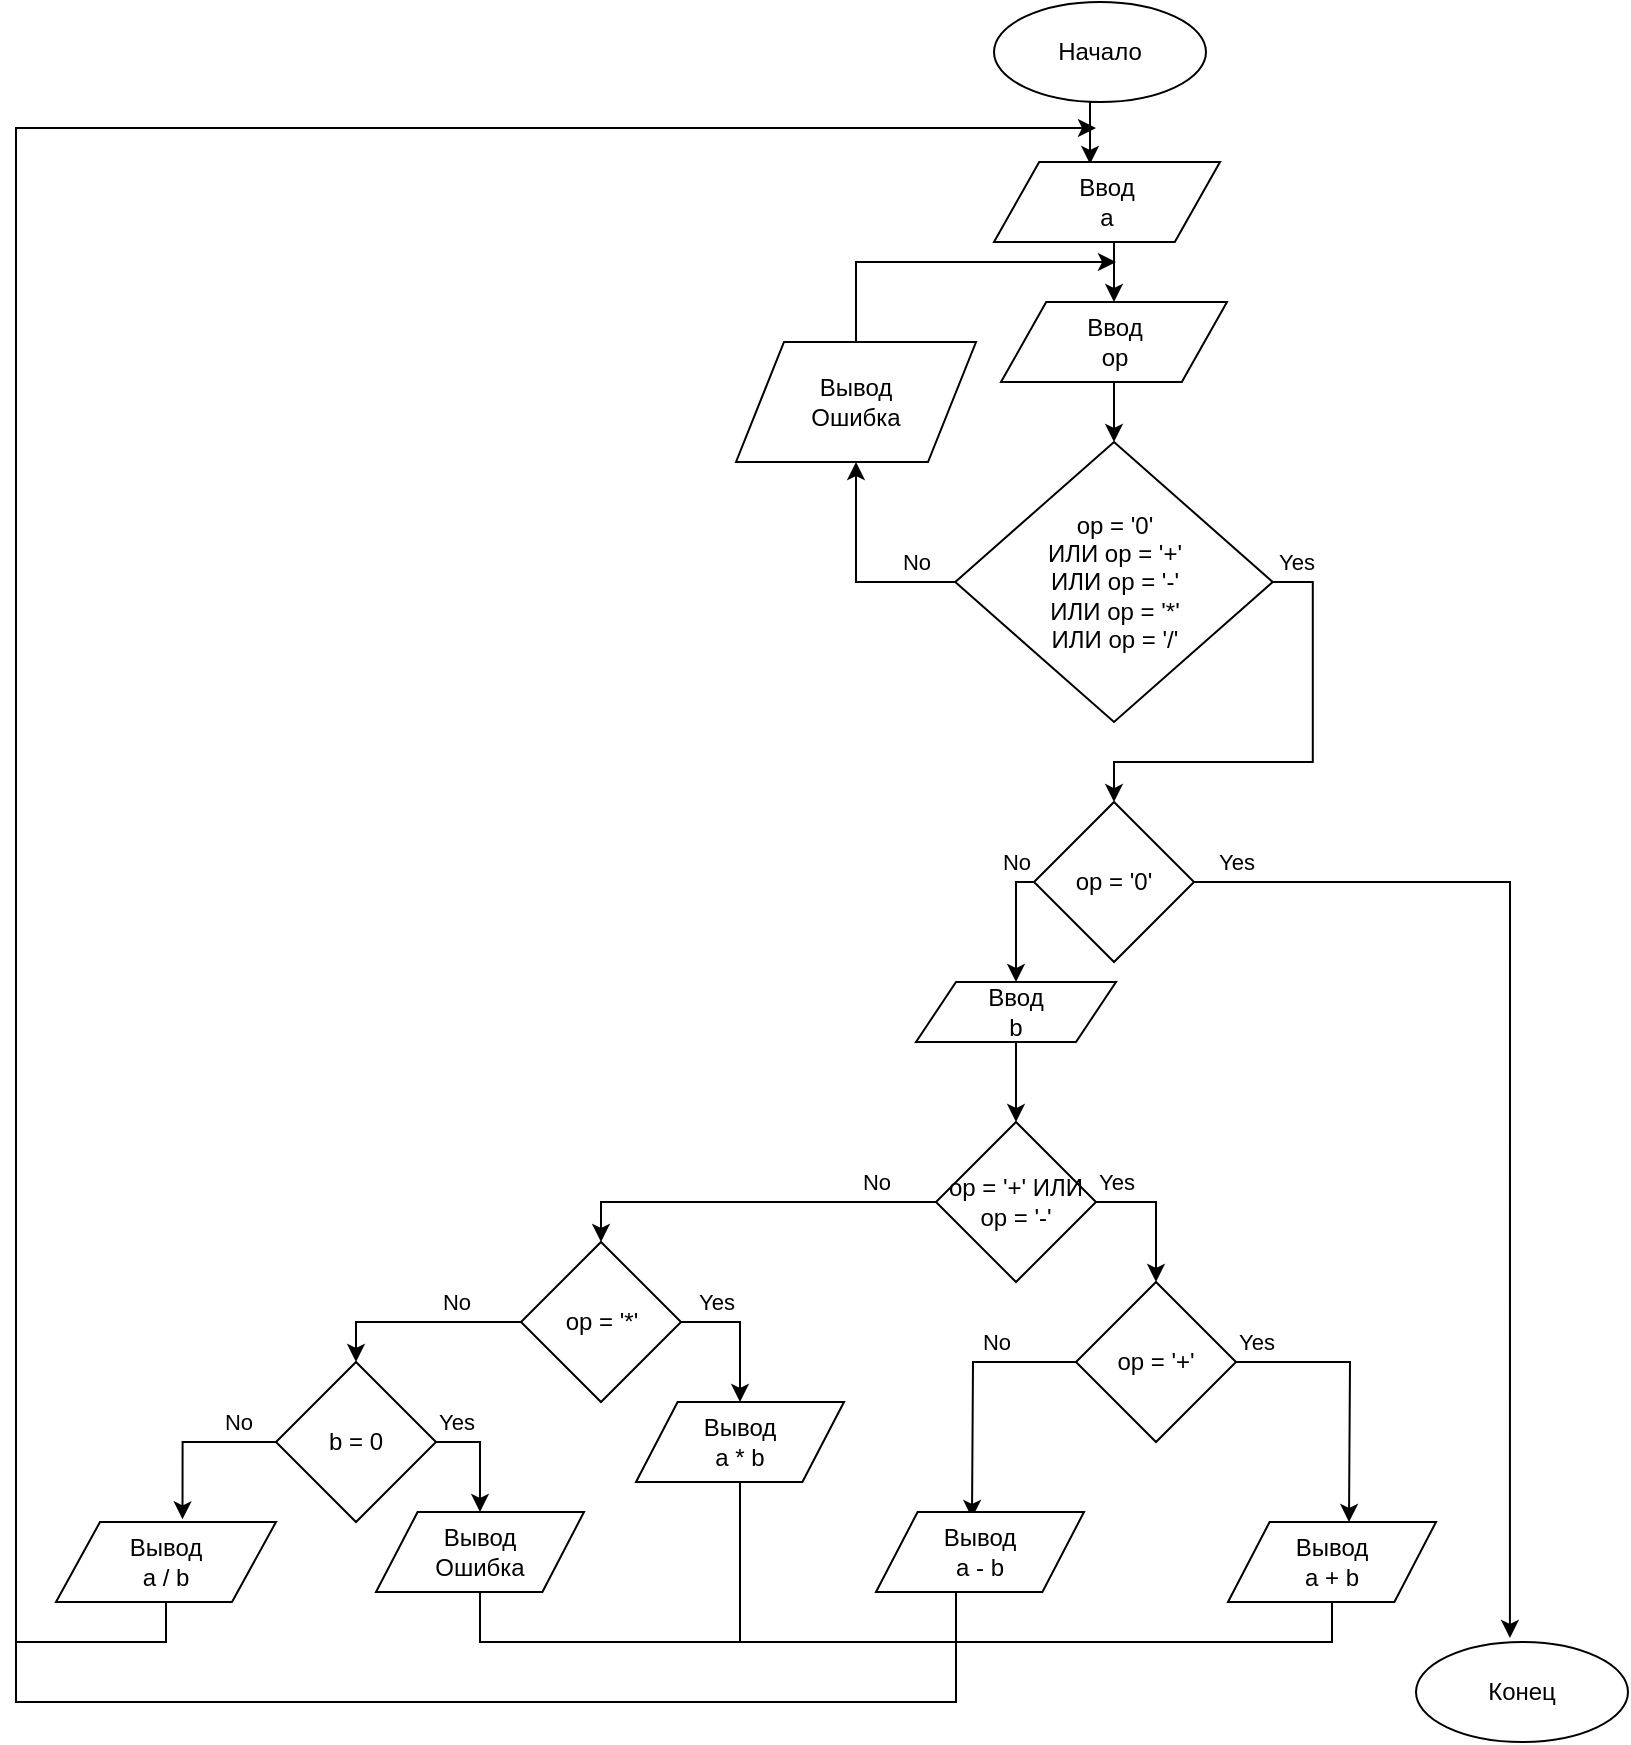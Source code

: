 <mxfile version="12.9.9" type="github" pages="6">
  <diagram id="C5RBs43oDa-KdzZeNtuy" name="task_1">
    <mxGraphModel dx="2249" dy="746" grid="1" gridSize="10" guides="1" tooltips="1" connect="1" arrows="1" fold="1" page="1" pageScale="1" pageWidth="827" pageHeight="1169" math="0" shadow="0">
      <root>
        <mxCell id="WIyWlLk6GJQsqaUBKTNV-0" />
        <mxCell id="WIyWlLk6GJQsqaUBKTNV-1" parent="WIyWlLk6GJQsqaUBKTNV-0" />
        <mxCell id="86az8jC-lBe0YtL3g_62-72" style="edgeStyle=orthogonalEdgeStyle;rounded=0;orthogonalLoop=1;jettySize=auto;html=1;exitX=0.5;exitY=1;exitDx=0;exitDy=0;entryX=0.425;entryY=0.025;entryDx=0;entryDy=0;entryPerimeter=0;endArrow=classic;endFill=1;" edge="1" parent="WIyWlLk6GJQsqaUBKTNV-1" source="86az8jC-lBe0YtL3g_62-0" target="86az8jC-lBe0YtL3g_62-6">
          <mxGeometry relative="1" as="geometry" />
        </mxCell>
        <mxCell id="86az8jC-lBe0YtL3g_62-0" value="Начало" style="ellipse;whiteSpace=wrap;html=1;" vertex="1" parent="WIyWlLk6GJQsqaUBKTNV-1">
          <mxGeometry x="409" y="20" width="106" height="50" as="geometry" />
        </mxCell>
        <mxCell id="86az8jC-lBe0YtL3g_62-4" style="edgeStyle=orthogonalEdgeStyle;rounded=0;orthogonalLoop=1;jettySize=auto;html=1;exitX=0.5;exitY=1;exitDx=0;exitDy=0;entryX=0.5;entryY=0;entryDx=0;entryDy=0;" edge="1" parent="WIyWlLk6GJQsqaUBKTNV-1" source="86az8jC-lBe0YtL3g_62-1" target="86az8jC-lBe0YtL3g_62-2">
          <mxGeometry relative="1" as="geometry" />
        </mxCell>
        <mxCell id="86az8jC-lBe0YtL3g_62-1" value="Ввод&lt;br&gt;op" style="shape=parallelogram;perimeter=parallelogramPerimeter;whiteSpace=wrap;html=1;" vertex="1" parent="WIyWlLk6GJQsqaUBKTNV-1">
          <mxGeometry x="412.5" y="170" width="113" height="40" as="geometry" />
        </mxCell>
        <mxCell id="86az8jC-lBe0YtL3g_62-5" value="No" style="edgeStyle=orthogonalEdgeStyle;rounded=0;orthogonalLoop=1;jettySize=auto;html=1;exitX=0;exitY=0.5;exitDx=0;exitDy=0;entryX=0.5;entryY=1;entryDx=0;entryDy=0;" edge="1" parent="WIyWlLk6GJQsqaUBKTNV-1" source="86az8jC-lBe0YtL3g_62-2" target="86az8jC-lBe0YtL3g_62-63">
          <mxGeometry x="0.088" y="-30" relative="1" as="geometry">
            <mxPoint x="466" y="150" as="targetPoint" />
            <Array as="points">
              <mxPoint x="340" y="310" />
            </Array>
            <mxPoint as="offset" />
          </mxGeometry>
        </mxCell>
        <mxCell id="86az8jC-lBe0YtL3g_62-18" value="Yes" style="edgeStyle=orthogonalEdgeStyle;rounded=0;orthogonalLoop=1;jettySize=auto;html=1;exitX=1;exitY=0.5;exitDx=0;exitDy=0;" edge="1" parent="WIyWlLk6GJQsqaUBKTNV-1" source="86az8jC-lBe0YtL3g_62-2" target="86az8jC-lBe0YtL3g_62-17">
          <mxGeometry x="-0.899" y="10" relative="1" as="geometry">
            <mxPoint as="offset" />
          </mxGeometry>
        </mxCell>
        <mxCell id="86az8jC-lBe0YtL3g_62-2" value="op = &#39;0&#39; &lt;br&gt;ИЛИ op = &#39;+&#39;&lt;br&gt;ИЛИ op = &#39;-&#39;&lt;br&gt;ИЛИ op = &#39;*&#39;&lt;br&gt;ИЛИ op = &#39;/&#39;" style="rhombus;whiteSpace=wrap;html=1;" vertex="1" parent="WIyWlLk6GJQsqaUBKTNV-1">
          <mxGeometry x="389.63" y="240" width="158.75" height="140" as="geometry" />
        </mxCell>
        <mxCell id="86az8jC-lBe0YtL3g_62-8" style="edgeStyle=orthogonalEdgeStyle;rounded=0;orthogonalLoop=1;jettySize=auto;html=1;exitX=0.5;exitY=1;exitDx=0;exitDy=0;entryX=0.5;entryY=0;entryDx=0;entryDy=0;" edge="1" parent="WIyWlLk6GJQsqaUBKTNV-1" source="86az8jC-lBe0YtL3g_62-6" target="86az8jC-lBe0YtL3g_62-1">
          <mxGeometry relative="1" as="geometry" />
        </mxCell>
        <mxCell id="86az8jC-lBe0YtL3g_62-6" value="Ввод&lt;br&gt;a" style="shape=parallelogram;perimeter=parallelogramPerimeter;whiteSpace=wrap;html=1;" vertex="1" parent="WIyWlLk6GJQsqaUBKTNV-1">
          <mxGeometry x="409" y="100" width="113" height="40" as="geometry" />
        </mxCell>
        <mxCell id="86az8jC-lBe0YtL3g_62-47" value="Yes" style="edgeStyle=orthogonalEdgeStyle;rounded=0;orthogonalLoop=1;jettySize=auto;html=1;exitX=1;exitY=0.5;exitDx=0;exitDy=0;entryX=0.443;entryY=-0.04;entryDx=0;entryDy=0;entryPerimeter=0;" edge="1" parent="WIyWlLk6GJQsqaUBKTNV-1" source="86az8jC-lBe0YtL3g_62-17" target="86az8jC-lBe0YtL3g_62-62">
          <mxGeometry x="-0.922" y="10" relative="1" as="geometry">
            <mxPoint x="680" y="810" as="targetPoint" />
            <mxPoint as="offset" />
          </mxGeometry>
        </mxCell>
        <mxCell id="86az8jC-lBe0YtL3g_62-50" value="No" style="edgeStyle=orthogonalEdgeStyle;rounded=0;orthogonalLoop=1;jettySize=auto;html=1;exitX=0;exitY=0.5;exitDx=0;exitDy=0;entryX=0.5;entryY=0;entryDx=0;entryDy=0;" edge="1" parent="WIyWlLk6GJQsqaUBKTNV-1" source="86az8jC-lBe0YtL3g_62-17" target="86az8jC-lBe0YtL3g_62-49">
          <mxGeometry x="-0.695" y="-10" relative="1" as="geometry">
            <Array as="points">
              <mxPoint x="420" y="460" />
            </Array>
            <mxPoint x="10" y="-10" as="offset" />
          </mxGeometry>
        </mxCell>
        <mxCell id="86az8jC-lBe0YtL3g_62-17" value="op = &#39;0&#39;" style="rhombus;whiteSpace=wrap;html=1;" vertex="1" parent="WIyWlLk6GJQsqaUBKTNV-1">
          <mxGeometry x="429.01" y="420" width="80" height="80" as="geometry" />
        </mxCell>
        <mxCell id="86az8jC-lBe0YtL3g_62-22" value="Yes" style="edgeStyle=orthogonalEdgeStyle;rounded=0;orthogonalLoop=1;jettySize=auto;html=1;exitX=1;exitY=0.5;exitDx=0;exitDy=0;entryX=0.5;entryY=0;entryDx=0;entryDy=0;" edge="1" parent="WIyWlLk6GJQsqaUBKTNV-1" source="86az8jC-lBe0YtL3g_62-19">
          <mxGeometry x="-0.854" y="10" relative="1" as="geometry">
            <mxPoint x="586.5" y="780" as="targetPoint" />
            <mxPoint as="offset" />
          </mxGeometry>
        </mxCell>
        <mxCell id="86az8jC-lBe0YtL3g_62-34" value="No" style="edgeStyle=orthogonalEdgeStyle;rounded=0;orthogonalLoop=1;jettySize=auto;html=1;exitX=0;exitY=0.5;exitDx=0;exitDy=0;" edge="1" parent="WIyWlLk6GJQsqaUBKTNV-1" source="86az8jC-lBe0YtL3g_62-19">
          <mxGeometry x="-0.385" y="-10" relative="1" as="geometry">
            <mxPoint x="398" y="778" as="targetPoint" />
            <mxPoint as="offset" />
          </mxGeometry>
        </mxCell>
        <mxCell id="86az8jC-lBe0YtL3g_62-19" value="op = &#39;+&#39;" style="rhombus;whiteSpace=wrap;html=1;" vertex="1" parent="WIyWlLk6GJQsqaUBKTNV-1">
          <mxGeometry x="450" y="660" width="80" height="80" as="geometry" />
        </mxCell>
        <mxCell id="86az8jC-lBe0YtL3g_62-33" value="Yes" style="edgeStyle=orthogonalEdgeStyle;rounded=0;orthogonalLoop=1;jettySize=auto;html=1;exitX=1;exitY=0.5;exitDx=0;exitDy=0;entryX=0.5;entryY=0;entryDx=0;entryDy=0;" edge="1" parent="WIyWlLk6GJQsqaUBKTNV-1" source="86az8jC-lBe0YtL3g_62-31" target="86az8jC-lBe0YtL3g_62-19">
          <mxGeometry x="-0.714" y="10" relative="1" as="geometry">
            <mxPoint as="offset" />
          </mxGeometry>
        </mxCell>
        <mxCell id="86az8jC-lBe0YtL3g_62-35" value="No" style="edgeStyle=orthogonalEdgeStyle;rounded=0;orthogonalLoop=1;jettySize=auto;html=1;exitX=0;exitY=0.5;exitDx=0;exitDy=0;entryX=0.5;entryY=0;entryDx=0;entryDy=0;" edge="1" parent="WIyWlLk6GJQsqaUBKTNV-1" source="86az8jC-lBe0YtL3g_62-31" target="86az8jC-lBe0YtL3g_62-36">
          <mxGeometry x="-0.68" y="-10" relative="1" as="geometry">
            <mxPoint x="180" y="680" as="targetPoint" />
            <mxPoint as="offset" />
          </mxGeometry>
        </mxCell>
        <mxCell id="86az8jC-lBe0YtL3g_62-31" value="op = &#39;+&#39; ИЛИ&lt;br&gt;op = &#39;-&#39;" style="rhombus;whiteSpace=wrap;html=1;" vertex="1" parent="WIyWlLk6GJQsqaUBKTNV-1">
          <mxGeometry x="380" y="580" width="80" height="80" as="geometry" />
        </mxCell>
        <mxCell id="86az8jC-lBe0YtL3g_62-39" value="Yes" style="edgeStyle=orthogonalEdgeStyle;rounded=0;orthogonalLoop=1;jettySize=auto;html=1;exitX=1;exitY=0.5;exitDx=0;exitDy=0;entryX=0.5;entryY=0;entryDx=0;entryDy=0;" edge="1" parent="WIyWlLk6GJQsqaUBKTNV-1" source="86az8jC-lBe0YtL3g_62-36" target="86az8jC-lBe0YtL3g_62-73">
          <mxGeometry x="-0.496" y="10" relative="1" as="geometry">
            <mxPoint x="302.5" y="720" as="targetPoint" />
            <mxPoint as="offset" />
          </mxGeometry>
        </mxCell>
        <mxCell id="86az8jC-lBe0YtL3g_62-41" value="No" style="edgeStyle=orthogonalEdgeStyle;rounded=0;orthogonalLoop=1;jettySize=auto;html=1;exitX=0;exitY=0.5;exitDx=0;exitDy=0;entryX=0.5;entryY=0;entryDx=0;entryDy=0;" edge="1" parent="WIyWlLk6GJQsqaUBKTNV-1" source="86az8jC-lBe0YtL3g_62-36" target="86az8jC-lBe0YtL3g_62-40">
          <mxGeometry x="-0.366" y="-10" relative="1" as="geometry">
            <mxPoint as="offset" />
          </mxGeometry>
        </mxCell>
        <mxCell id="86az8jC-lBe0YtL3g_62-36" value="op = &#39;*&#39;" style="rhombus;whiteSpace=wrap;html=1;" vertex="1" parent="WIyWlLk6GJQsqaUBKTNV-1">
          <mxGeometry x="172.5" y="640" width="80" height="80" as="geometry" />
        </mxCell>
        <mxCell id="86az8jC-lBe0YtL3g_62-52" value="No" style="edgeStyle=orthogonalEdgeStyle;rounded=0;orthogonalLoop=1;jettySize=auto;html=1;exitX=0;exitY=0.5;exitDx=0;exitDy=0;entryX=0.575;entryY=-0.033;entryDx=0;entryDy=0;entryPerimeter=0;" edge="1" parent="WIyWlLk6GJQsqaUBKTNV-1" source="86az8jC-lBe0YtL3g_62-40" target="86az8jC-lBe0YtL3g_62-42">
          <mxGeometry x="-0.551" y="-10" relative="1" as="geometry">
            <mxPoint as="offset" />
          </mxGeometry>
        </mxCell>
        <mxCell id="86az8jC-lBe0YtL3g_62-54" value="Yes" style="edgeStyle=orthogonalEdgeStyle;rounded=0;orthogonalLoop=1;jettySize=auto;html=1;exitX=1;exitY=0.5;exitDx=0;exitDy=0;entryX=0.5;entryY=0;entryDx=0;entryDy=0;" edge="1" parent="WIyWlLk6GJQsqaUBKTNV-1" source="86az8jC-lBe0YtL3g_62-40" target="86az8jC-lBe0YtL3g_62-74">
          <mxGeometry x="-0.649" y="10" relative="1" as="geometry">
            <mxPoint x="170" y="780" as="targetPoint" />
            <mxPoint as="offset" />
          </mxGeometry>
        </mxCell>
        <mxCell id="86az8jC-lBe0YtL3g_62-40" value="b = 0" style="rhombus;whiteSpace=wrap;html=1;" vertex="1" parent="WIyWlLk6GJQsqaUBKTNV-1">
          <mxGeometry x="50" y="700" width="80" height="80" as="geometry" />
        </mxCell>
        <mxCell id="86az8jC-lBe0YtL3g_62-61" style="edgeStyle=orthogonalEdgeStyle;rounded=0;orthogonalLoop=1;jettySize=auto;html=1;exitX=0.5;exitY=1;exitDx=0;exitDy=0;endArrow=none;endFill=0;" edge="1" parent="WIyWlLk6GJQsqaUBKTNV-1" source="86az8jC-lBe0YtL3g_62-42">
          <mxGeometry relative="1" as="geometry">
            <mxPoint x="-80" y="770" as="targetPoint" />
            <Array as="points">
              <mxPoint x="-5" y="840" />
              <mxPoint x="-80" y="840" />
              <mxPoint x="-80" y="770" />
            </Array>
          </mxGeometry>
        </mxCell>
        <mxCell id="86az8jC-lBe0YtL3g_62-42" value="Вывод&lt;br&gt;a / b" style="shape=parallelogram;perimeter=parallelogramPerimeter;whiteSpace=wrap;html=1;" vertex="1" parent="WIyWlLk6GJQsqaUBKTNV-1">
          <mxGeometry x="-60" y="780" width="110" height="40" as="geometry" />
        </mxCell>
        <mxCell id="86az8jC-lBe0YtL3g_62-51" style="edgeStyle=orthogonalEdgeStyle;rounded=0;orthogonalLoop=1;jettySize=auto;html=1;exitX=0.5;exitY=1;exitDx=0;exitDy=0;entryX=0.5;entryY=0;entryDx=0;entryDy=0;" edge="1" parent="WIyWlLk6GJQsqaUBKTNV-1" source="86az8jC-lBe0YtL3g_62-49" target="86az8jC-lBe0YtL3g_62-31">
          <mxGeometry relative="1" as="geometry" />
        </mxCell>
        <mxCell id="86az8jC-lBe0YtL3g_62-49" value="Ввод&lt;br&gt;b" style="shape=parallelogram;perimeter=parallelogramPerimeter;whiteSpace=wrap;html=1;" vertex="1" parent="WIyWlLk6GJQsqaUBKTNV-1">
          <mxGeometry x="370" y="510" width="100" height="30" as="geometry" />
        </mxCell>
        <mxCell id="86az8jC-lBe0YtL3g_62-71" style="edgeStyle=orthogonalEdgeStyle;rounded=0;orthogonalLoop=1;jettySize=auto;html=1;exitX=0.5;exitY=1;exitDx=0;exitDy=0;endArrow=none;endFill=0;" edge="1" parent="WIyWlLk6GJQsqaUBKTNV-1" source="86az8jC-lBe0YtL3g_62-74">
          <mxGeometry relative="1" as="geometry">
            <mxPoint x="390" y="870" as="targetPoint" />
            <mxPoint x="169.63" y="840" as="sourcePoint" />
            <Array as="points">
              <mxPoint x="152" y="840" />
              <mxPoint x="390" y="840" />
            </Array>
          </mxGeometry>
        </mxCell>
        <mxCell id="86az8jC-lBe0YtL3g_62-62" value="Конец" style="ellipse;whiteSpace=wrap;html=1;" vertex="1" parent="WIyWlLk6GJQsqaUBKTNV-1">
          <mxGeometry x="620" y="840" width="106" height="50" as="geometry" />
        </mxCell>
        <mxCell id="86az8jC-lBe0YtL3g_62-64" style="edgeStyle=orthogonalEdgeStyle;rounded=0;orthogonalLoop=1;jettySize=auto;html=1;exitX=0.5;exitY=0;exitDx=0;exitDy=0;endArrow=classic;endFill=1;" edge="1" parent="WIyWlLk6GJQsqaUBKTNV-1" source="86az8jC-lBe0YtL3g_62-63">
          <mxGeometry relative="1" as="geometry">
            <mxPoint x="470" y="150" as="targetPoint" />
            <Array as="points">
              <mxPoint x="340" y="150" />
            </Array>
          </mxGeometry>
        </mxCell>
        <mxCell id="86az8jC-lBe0YtL3g_62-63" value="Вывод&lt;br&gt;Ошибка" style="shape=parallelogram;perimeter=parallelogramPerimeter;whiteSpace=wrap;html=1;" vertex="1" parent="WIyWlLk6GJQsqaUBKTNV-1">
          <mxGeometry x="280" y="190" width="120" height="60" as="geometry" />
        </mxCell>
        <mxCell id="86az8jC-lBe0YtL3g_62-70" style="edgeStyle=orthogonalEdgeStyle;rounded=0;orthogonalLoop=1;jettySize=auto;html=1;exitX=0.5;exitY=1;exitDx=0;exitDy=0;endArrow=none;endFill=0;" edge="1" parent="WIyWlLk6GJQsqaUBKTNV-1" source="86az8jC-lBe0YtL3g_62-65">
          <mxGeometry relative="1" as="geometry">
            <mxPoint x="390" y="860" as="targetPoint" />
            <Array as="points">
              <mxPoint x="578" y="840" />
              <mxPoint x="390" y="840" />
              <mxPoint x="390" y="860" />
            </Array>
          </mxGeometry>
        </mxCell>
        <mxCell id="86az8jC-lBe0YtL3g_62-65" value="Вывод&lt;br&gt;a + b" style="shape=parallelogram;perimeter=parallelogramPerimeter;whiteSpace=wrap;html=1;" vertex="1" parent="WIyWlLk6GJQsqaUBKTNV-1">
          <mxGeometry x="526" y="780" width="104" height="40" as="geometry" />
        </mxCell>
        <mxCell id="86az8jC-lBe0YtL3g_62-68" style="edgeStyle=orthogonalEdgeStyle;rounded=0;orthogonalLoop=1;jettySize=auto;html=1;exitX=0.5;exitY=1;exitDx=0;exitDy=0;endArrow=classic;endFill=1;" edge="1" parent="WIyWlLk6GJQsqaUBKTNV-1" source="86az8jC-lBe0YtL3g_62-66">
          <mxGeometry relative="1" as="geometry">
            <mxPoint x="460" y="83" as="targetPoint" />
            <Array as="points">
              <mxPoint x="390" y="815" />
              <mxPoint x="390" y="870" />
              <mxPoint x="-80" y="870" />
              <mxPoint x="-80" y="83" />
            </Array>
          </mxGeometry>
        </mxCell>
        <mxCell id="86az8jC-lBe0YtL3g_62-66" value="Вывод&lt;br&gt;a - b" style="shape=parallelogram;perimeter=parallelogramPerimeter;whiteSpace=wrap;html=1;" vertex="1" parent="WIyWlLk6GJQsqaUBKTNV-1">
          <mxGeometry x="350" y="775" width="104" height="40" as="geometry" />
        </mxCell>
        <mxCell id="86az8jC-lBe0YtL3g_62-75" style="edgeStyle=orthogonalEdgeStyle;rounded=0;orthogonalLoop=1;jettySize=auto;html=1;exitX=0.5;exitY=1;exitDx=0;exitDy=0;endArrow=none;endFill=0;" edge="1" parent="WIyWlLk6GJQsqaUBKTNV-1" source="86az8jC-lBe0YtL3g_62-73">
          <mxGeometry relative="1" as="geometry">
            <mxPoint x="282" y="840" as="targetPoint" />
          </mxGeometry>
        </mxCell>
        <mxCell id="86az8jC-lBe0YtL3g_62-73" value="Вывод&lt;br&gt;a * b" style="shape=parallelogram;perimeter=parallelogramPerimeter;whiteSpace=wrap;html=1;" vertex="1" parent="WIyWlLk6GJQsqaUBKTNV-1">
          <mxGeometry x="230" y="720" width="104" height="40" as="geometry" />
        </mxCell>
        <mxCell id="86az8jC-lBe0YtL3g_62-74" value="Вывод&lt;br&gt;Ошибка" style="shape=parallelogram;perimeter=parallelogramPerimeter;whiteSpace=wrap;html=1;" vertex="1" parent="WIyWlLk6GJQsqaUBKTNV-1">
          <mxGeometry x="100" y="775" width="104" height="40" as="geometry" />
        </mxCell>
      </root>
    </mxGraphModel>
  </diagram>
  <diagram id="YQy8rwyJ5SDpJ3m-74xn" name="task_2">
    <mxGraphModel dx="1422" dy="746" grid="1" gridSize="10" guides="1" tooltips="1" connect="1" arrows="1" fold="1" page="1" pageScale="1" pageWidth="827" pageHeight="1169" math="0" shadow="0">
      <root>
        <mxCell id="eV1xX2HnI_OFqa537qOm-0" />
        <mxCell id="eV1xX2HnI_OFqa537qOm-1" parent="eV1xX2HnI_OFqa537qOm-0" />
        <mxCell id="eV1xX2HnI_OFqa537qOm-18" style="edgeStyle=orthogonalEdgeStyle;rounded=0;orthogonalLoop=1;jettySize=auto;html=1;exitX=0.5;exitY=1;exitDx=0;exitDy=0;entryX=0.5;entryY=0;entryDx=0;entryDy=0;" parent="eV1xX2HnI_OFqa537qOm-1" source="eV1xX2HnI_OFqa537qOm-2" target="eV1xX2HnI_OFqa537qOm-3" edge="1">
          <mxGeometry relative="1" as="geometry" />
        </mxCell>
        <mxCell id="eV1xX2HnI_OFqa537qOm-2" value="Начало" style="ellipse;whiteSpace=wrap;html=1;" parent="eV1xX2HnI_OFqa537qOm-1" vertex="1">
          <mxGeometry x="354" y="20" width="106" height="50" as="geometry" />
        </mxCell>
        <mxCell id="eV1xX2HnI_OFqa537qOm-34" style="edgeStyle=orthogonalEdgeStyle;rounded=0;orthogonalLoop=1;jettySize=auto;html=1;exitX=0.5;exitY=1;exitDx=0;exitDy=0;entryX=0.5;entryY=0;entryDx=0;entryDy=0;" parent="eV1xX2HnI_OFqa537qOm-1" source="eV1xX2HnI_OFqa537qOm-3" target="eV1xX2HnI_OFqa537qOm-33" edge="1">
          <mxGeometry relative="1" as="geometry">
            <Array as="points">
              <mxPoint x="404" y="140" />
            </Array>
          </mxGeometry>
        </mxCell>
        <mxCell id="eV1xX2HnI_OFqa537qOm-3" value="Ввод&lt;br&gt;num" style="shape=parallelogram;perimeter=parallelogramPerimeter;whiteSpace=wrap;html=1;" parent="eV1xX2HnI_OFqa537qOm-1" vertex="1">
          <mxGeometry x="350.5" y="100" width="113" height="40" as="geometry" />
        </mxCell>
        <mxCell id="eV1xX2HnI_OFqa537qOm-7" value="No" style="edgeStyle=orthogonalEdgeStyle;rounded=0;orthogonalLoop=1;jettySize=auto;html=1;exitX=0.5;exitY=1;exitDx=0;exitDy=0;entryX=0.5;entryY=0;entryDx=0;entryDy=0;" parent="eV1xX2HnI_OFqa537qOm-1" source="eV1xX2HnI_OFqa537qOm-4" target="eV1xX2HnI_OFqa537qOm-6" edge="1">
          <mxGeometry x="0.048" y="13" relative="1" as="geometry">
            <mxPoint as="offset" />
          </mxGeometry>
        </mxCell>
        <mxCell id="eV1xX2HnI_OFqa537qOm-20" value="Yes" style="edgeStyle=orthogonalEdgeStyle;rounded=0;orthogonalLoop=1;jettySize=auto;html=1;exitX=1;exitY=0.5;exitDx=0;exitDy=0;entryX=0.5;entryY=0;entryDx=0;entryDy=0;" parent="eV1xX2HnI_OFqa537qOm-1" source="eV1xX2HnI_OFqa537qOm-4" target="eV1xX2HnI_OFqa537qOm-24" edge="1">
          <mxGeometry x="-0.819" y="20" relative="1" as="geometry">
            <mxPoint x="650" y="460" as="targetPoint" />
            <mxPoint x="1" as="offset" />
          </mxGeometry>
        </mxCell>
        <mxCell id="eV1xX2HnI_OFqa537qOm-4" value="num // 10 != 0" style="rhombus;whiteSpace=wrap;html=1;" parent="eV1xX2HnI_OFqa537qOm-1" vertex="1">
          <mxGeometry x="354" y="260" width="105.5" height="100" as="geometry" />
        </mxCell>
        <mxCell id="eV1xX2HnI_OFqa537qOm-9" value="Yes" style="edgeStyle=orthogonalEdgeStyle;rounded=0;orthogonalLoop=1;jettySize=auto;html=1;exitX=1;exitY=0.5;exitDx=0;exitDy=0;entryX=0.5;entryY=0;entryDx=0;entryDy=0;" parent="eV1xX2HnI_OFqa537qOm-1" source="eV1xX2HnI_OFqa537qOm-6" target="eV1xX2HnI_OFqa537qOm-8" edge="1">
          <mxGeometry x="-0.473" y="10" relative="1" as="geometry">
            <Array as="points">
              <mxPoint x="506" y="430" />
            </Array>
            <mxPoint as="offset" />
          </mxGeometry>
        </mxCell>
        <mxCell id="eV1xX2HnI_OFqa537qOm-11" value="No" style="edgeStyle=orthogonalEdgeStyle;rounded=0;orthogonalLoop=1;jettySize=auto;html=1;exitX=0;exitY=0.5;exitDx=0;exitDy=0;entryX=0.5;entryY=0;entryDx=0;entryDy=0;" parent="eV1xX2HnI_OFqa537qOm-1" source="eV1xX2HnI_OFqa537qOm-6" target="eV1xX2HnI_OFqa537qOm-10" edge="1">
          <mxGeometry x="-0.193" y="-10" relative="1" as="geometry">
            <mxPoint as="offset" />
          </mxGeometry>
        </mxCell>
        <mxCell id="eV1xX2HnI_OFqa537qOm-6" value="num % 10 % 2 = 0" style="rhombus;whiteSpace=wrap;html=1;" parent="eV1xX2HnI_OFqa537qOm-1" vertex="1">
          <mxGeometry x="342" y="380" width="131" height="100" as="geometry" />
        </mxCell>
        <mxCell id="eV1xX2HnI_OFqa537qOm-16" style="edgeStyle=orthogonalEdgeStyle;rounded=0;orthogonalLoop=1;jettySize=auto;html=1;exitX=0.5;exitY=1;exitDx=0;exitDy=0;entryX=0.75;entryY=0;entryDx=0;entryDy=0;" parent="eV1xX2HnI_OFqa537qOm-1" source="eV1xX2HnI_OFqa537qOm-8" target="eV1xX2HnI_OFqa537qOm-14" edge="1">
          <mxGeometry relative="1" as="geometry">
            <Array as="points">
              <mxPoint x="506" y="560" />
              <mxPoint x="441" y="560" />
            </Array>
          </mxGeometry>
        </mxCell>
        <mxCell id="eV1xX2HnI_OFqa537qOm-8" value="m = m + 1" style="rounded=0;whiteSpace=wrap;html=1;" parent="eV1xX2HnI_OFqa537qOm-1" vertex="1">
          <mxGeometry x="461" y="480" width="89" height="40" as="geometry" />
        </mxCell>
        <mxCell id="eV1xX2HnI_OFqa537qOm-15" style="edgeStyle=orthogonalEdgeStyle;rounded=0;orthogonalLoop=1;jettySize=auto;html=1;exitX=0.5;exitY=1;exitDx=0;exitDy=0;" parent="eV1xX2HnI_OFqa537qOm-1" source="eV1xX2HnI_OFqa537qOm-10" target="eV1xX2HnI_OFqa537qOm-14" edge="1">
          <mxGeometry relative="1" as="geometry">
            <Array as="points">
              <mxPoint x="295" y="560" />
              <mxPoint x="380" y="560" />
            </Array>
          </mxGeometry>
        </mxCell>
        <mxCell id="eV1xX2HnI_OFqa537qOm-10" value="n = n + 1" style="rounded=0;whiteSpace=wrap;html=1;" parent="eV1xX2HnI_OFqa537qOm-1" vertex="1">
          <mxGeometry x="250" y="480" width="85" height="40" as="geometry" />
        </mxCell>
        <mxCell id="eV1xX2HnI_OFqa537qOm-17" style="edgeStyle=orthogonalEdgeStyle;rounded=0;orthogonalLoop=1;jettySize=auto;html=1;exitX=0.5;exitY=1;exitDx=0;exitDy=0;entryX=0;entryY=0.5;entryDx=0;entryDy=0;" parent="eV1xX2HnI_OFqa537qOm-1" source="eV1xX2HnI_OFqa537qOm-14" target="eV1xX2HnI_OFqa537qOm-4" edge="1">
          <mxGeometry relative="1" as="geometry">
            <Array as="points">
              <mxPoint x="408" y="620" />
              <mxPoint x="408" y="640" />
              <mxPoint x="230" y="640" />
              <mxPoint x="230" y="310" />
            </Array>
          </mxGeometry>
        </mxCell>
        <mxCell id="eV1xX2HnI_OFqa537qOm-14" value="num = num // 10" style="rounded=0;whiteSpace=wrap;html=1;" parent="eV1xX2HnI_OFqa537qOm-1" vertex="1">
          <mxGeometry x="360" y="580" width="108" height="40" as="geometry" />
        </mxCell>
        <mxCell id="eV1xX2HnI_OFqa537qOm-22" value="Yes" style="edgeStyle=orthogonalEdgeStyle;rounded=0;orthogonalLoop=1;jettySize=auto;html=1;exitX=1;exitY=0.5;exitDx=0;exitDy=0;entryX=0.5;entryY=0;entryDx=0;entryDy=0;" parent="eV1xX2HnI_OFqa537qOm-1" source="eV1xX2HnI_OFqa537qOm-24" target="eV1xX2HnI_OFqa537qOm-25" edge="1">
          <mxGeometry x="-0.473" y="10" relative="1" as="geometry">
            <Array as="points">
              <mxPoint x="665" y="610" />
            </Array>
            <mxPoint as="offset" />
          </mxGeometry>
        </mxCell>
        <mxCell id="eV1xX2HnI_OFqa537qOm-23" value="No" style="edgeStyle=orthogonalEdgeStyle;rounded=0;orthogonalLoop=1;jettySize=auto;html=1;exitX=0;exitY=0.5;exitDx=0;exitDy=0;entryX=0.5;entryY=0;entryDx=0;entryDy=0;" parent="eV1xX2HnI_OFqa537qOm-1" source="eV1xX2HnI_OFqa537qOm-24" target="eV1xX2HnI_OFqa537qOm-26" edge="1">
          <mxGeometry x="-0.342" y="-10" relative="1" as="geometry">
            <mxPoint as="offset" />
          </mxGeometry>
        </mxCell>
        <mxCell id="eV1xX2HnI_OFqa537qOm-24" value="num % 2 = 0" style="rhombus;whiteSpace=wrap;html=1;" parent="eV1xX2HnI_OFqa537qOm-1" vertex="1">
          <mxGeometry x="530" y="560" width="107" height="100" as="geometry" />
        </mxCell>
        <mxCell id="eV1xX2HnI_OFqa537qOm-29" style="edgeStyle=orthogonalEdgeStyle;rounded=0;orthogonalLoop=1;jettySize=auto;html=1;exitX=0.5;exitY=1;exitDx=0;exitDy=0;entryX=0.75;entryY=0;entryDx=0;entryDy=0;" parent="eV1xX2HnI_OFqa537qOm-1" source="eV1xX2HnI_OFqa537qOm-25" target="eV1xX2HnI_OFqa537qOm-27" edge="1">
          <mxGeometry relative="1" as="geometry">
            <Array as="points">
              <mxPoint x="665" y="730" />
              <mxPoint x="441" y="730" />
            </Array>
          </mxGeometry>
        </mxCell>
        <mxCell id="eV1xX2HnI_OFqa537qOm-25" value="m = m + 1" style="rounded=0;whiteSpace=wrap;html=1;" parent="eV1xX2HnI_OFqa537qOm-1" vertex="1">
          <mxGeometry x="610" y="660" width="109.5" height="30" as="geometry" />
        </mxCell>
        <mxCell id="eV1xX2HnI_OFqa537qOm-28" style="edgeStyle=orthogonalEdgeStyle;rounded=0;orthogonalLoop=1;jettySize=auto;html=1;exitX=0.5;exitY=1;exitDx=0;exitDy=0;" parent="eV1xX2HnI_OFqa537qOm-1" source="eV1xX2HnI_OFqa537qOm-26" target="eV1xX2HnI_OFqa537qOm-27" edge="1">
          <mxGeometry relative="1" as="geometry">
            <Array as="points">
              <mxPoint x="506" y="720" />
              <mxPoint x="408" y="720" />
            </Array>
          </mxGeometry>
        </mxCell>
        <mxCell id="eV1xX2HnI_OFqa537qOm-26" value="n = n + 1" style="rounded=0;whiteSpace=wrap;html=1;" parent="eV1xX2HnI_OFqa537qOm-1" vertex="1">
          <mxGeometry x="458.75" y="660" width="93.5" height="30" as="geometry" />
        </mxCell>
        <mxCell id="eV1xX2HnI_OFqa537qOm-32" style="edgeStyle=orthogonalEdgeStyle;rounded=0;orthogonalLoop=1;jettySize=auto;html=1;exitX=0.5;exitY=1;exitDx=0;exitDy=0;entryX=0.5;entryY=0;entryDx=0;entryDy=0;" parent="eV1xX2HnI_OFqa537qOm-1" source="eV1xX2HnI_OFqa537qOm-27" target="eV1xX2HnI_OFqa537qOm-31" edge="1">
          <mxGeometry relative="1" as="geometry" />
        </mxCell>
        <mxCell id="eV1xX2HnI_OFqa537qOm-27" value="Вывод&lt;br&gt;n, m" style="shape=parallelogram;perimeter=parallelogramPerimeter;whiteSpace=wrap;html=1;" parent="eV1xX2HnI_OFqa537qOm-1" vertex="1">
          <mxGeometry x="350.5" y="760" width="120" height="60" as="geometry" />
        </mxCell>
        <mxCell id="eV1xX2HnI_OFqa537qOm-31" value="Конец" style="ellipse;whiteSpace=wrap;html=1;" parent="eV1xX2HnI_OFqa537qOm-1" vertex="1">
          <mxGeometry x="357.5" y="870" width="106" height="50" as="geometry" />
        </mxCell>
        <mxCell id="eV1xX2HnI_OFqa537qOm-35" style="edgeStyle=orthogonalEdgeStyle;rounded=0;orthogonalLoop=1;jettySize=auto;html=1;exitX=0.5;exitY=1;exitDx=0;exitDy=0;entryX=0.5;entryY=0;entryDx=0;entryDy=0;" parent="eV1xX2HnI_OFqa537qOm-1" source="eV1xX2HnI_OFqa537qOm-33" target="eV1xX2HnI_OFqa537qOm-4" edge="1">
          <mxGeometry relative="1" as="geometry">
            <Array as="points">
              <mxPoint x="407" y="220" />
            </Array>
          </mxGeometry>
        </mxCell>
        <mxCell id="eV1xX2HnI_OFqa537qOm-33" value="n, m = 0" style="rounded=0;whiteSpace=wrap;html=1;" parent="eV1xX2HnI_OFqa537qOm-1" vertex="1">
          <mxGeometry x="350.5" y="180" width="107" height="40" as="geometry" />
        </mxCell>
      </root>
    </mxGraphModel>
  </diagram>
  <diagram id="tByjfMiP9IjK7feidkzp" name="task_3">
    <mxGraphModel dx="1422" dy="746" grid="1" gridSize="10" guides="1" tooltips="1" connect="1" arrows="1" fold="1" page="1" pageScale="1" pageWidth="827" pageHeight="1169" math="0" shadow="0">
      <root>
        <mxCell id="OtaspRODfuomZoUs8ItC-0" />
        <mxCell id="OtaspRODfuomZoUs8ItC-1" parent="OtaspRODfuomZoUs8ItC-0" />
        <mxCell id="OtaspRODfuomZoUs8ItC-4" style="edgeStyle=orthogonalEdgeStyle;rounded=0;orthogonalLoop=1;jettySize=auto;html=1;exitX=0.5;exitY=1;exitDx=0;exitDy=0;entryX=0.5;entryY=0;entryDx=0;entryDy=0;" parent="OtaspRODfuomZoUs8ItC-1" source="OtaspRODfuomZoUs8ItC-2" target="OtaspRODfuomZoUs8ItC-3" edge="1">
          <mxGeometry relative="1" as="geometry" />
        </mxCell>
        <mxCell id="OtaspRODfuomZoUs8ItC-2" value="Начало" style="ellipse;whiteSpace=wrap;html=1;" parent="OtaspRODfuomZoUs8ItC-1" vertex="1">
          <mxGeometry x="361" y="100" width="106" height="50" as="geometry" />
        </mxCell>
        <mxCell id="OtaspRODfuomZoUs8ItC-6" style="edgeStyle=orthogonalEdgeStyle;rounded=0;orthogonalLoop=1;jettySize=auto;html=1;exitX=0.5;exitY=1;exitDx=0;exitDy=0;entryX=0.5;entryY=0;entryDx=0;entryDy=0;" parent="OtaspRODfuomZoUs8ItC-1" source="OtaspRODfuomZoUs8ItC-3" edge="1">
          <mxGeometry relative="1" as="geometry">
            <mxPoint x="414" y="250" as="targetPoint" />
          </mxGeometry>
        </mxCell>
        <mxCell id="OtaspRODfuomZoUs8ItC-3" value="Ввод&lt;br&gt;a" style="shape=parallelogram;perimeter=parallelogramPerimeter;whiteSpace=wrap;html=1;" parent="OtaspRODfuomZoUs8ItC-1" vertex="1">
          <mxGeometry x="357.5" y="180" width="113" height="40" as="geometry" />
        </mxCell>
        <mxCell id="OtaspRODfuomZoUs8ItC-10" style="edgeStyle=orthogonalEdgeStyle;rounded=0;orthogonalLoop=1;jettySize=auto;html=1;exitX=0.5;exitY=1;exitDx=0;exitDy=0;entryX=0.5;entryY=0;entryDx=0;entryDy=0;" parent="OtaspRODfuomZoUs8ItC-1" source="OtaspRODfuomZoUs8ItC-7" target="OtaspRODfuomZoUs8ItC-9" edge="1">
          <mxGeometry relative="1" as="geometry" />
        </mxCell>
        <mxCell id="OtaspRODfuomZoUs8ItC-7" value="Вывод&lt;br&gt;a" style="shape=parallelogram;perimeter=parallelogramPerimeter;whiteSpace=wrap;html=1;" parent="OtaspRODfuomZoUs8ItC-1" vertex="1">
          <mxGeometry x="362" y="590" width="104" height="40" as="geometry" />
        </mxCell>
        <mxCell id="OtaspRODfuomZoUs8ItC-9" value="Конец" style="ellipse;whiteSpace=wrap;html=1;" parent="OtaspRODfuomZoUs8ItC-1" vertex="1">
          <mxGeometry x="361" y="670" width="106" height="50" as="geometry" />
        </mxCell>
        <mxCell id="tO03fWOa-ezfjFiMoOr6-9" style="edgeStyle=orthogonalEdgeStyle;rounded=0;orthogonalLoop=1;jettySize=auto;html=1;exitX=0.5;exitY=1;exitDx=0;exitDy=0;entryX=0.5;entryY=0;entryDx=0;entryDy=0;" parent="OtaspRODfuomZoUs8ItC-1" source="dappa6_4-vbBsQiHwuoi-0" target="dappa6_4-vbBsQiHwuoi-1" edge="1">
          <mxGeometry relative="1" as="geometry" />
        </mxCell>
        <mxCell id="dappa6_4-vbBsQiHwuoi-0" value="b = 0" style="rounded=0;whiteSpace=wrap;html=1;" parent="OtaspRODfuomZoUs8ItC-1" vertex="1">
          <mxGeometry x="367" y="250" width="94" height="20" as="geometry" />
        </mxCell>
        <mxCell id="tO03fWOa-ezfjFiMoOr6-1" value="Yes" style="edgeStyle=orthogonalEdgeStyle;rounded=0;orthogonalLoop=1;jettySize=auto;html=1;exitX=1;exitY=0.5;exitDx=0;exitDy=0;entryX=0.5;entryY=0;entryDx=0;entryDy=0;" parent="OtaspRODfuomZoUs8ItC-1" source="dappa6_4-vbBsQiHwuoi-1" target="tO03fWOa-ezfjFiMoOr6-0" edge="1">
          <mxGeometry x="-0.176" y="10" relative="1" as="geometry">
            <mxPoint as="offset" />
          </mxGeometry>
        </mxCell>
        <mxCell id="tO03fWOa-ezfjFiMoOr6-3" value="No" style="edgeStyle=orthogonalEdgeStyle;rounded=0;orthogonalLoop=1;jettySize=auto;html=1;exitX=0.5;exitY=1;exitDx=0;exitDy=0;entryX=0.5;entryY=0;entryDx=0;entryDy=0;" parent="OtaspRODfuomZoUs8ItC-1" source="dappa6_4-vbBsQiHwuoi-1" target="tO03fWOa-ezfjFiMoOr6-2" edge="1">
          <mxGeometry x="-0.333" y="16" relative="1" as="geometry">
            <mxPoint as="offset" />
          </mxGeometry>
        </mxCell>
        <mxCell id="dappa6_4-vbBsQiHwuoi-1" value="a // 10 != 0" style="rhombus;whiteSpace=wrap;html=1;" parent="OtaspRODfuomZoUs8ItC-1" vertex="1">
          <mxGeometry x="374" y="300" width="80" height="80" as="geometry" />
        </mxCell>
        <mxCell id="tO03fWOa-ezfjFiMoOr6-10" style="edgeStyle=orthogonalEdgeStyle;rounded=0;orthogonalLoop=1;jettySize=auto;html=1;exitX=0.5;exitY=1;exitDx=0;exitDy=0;entryX=0.5;entryY=0;entryDx=0;entryDy=0;" parent="OtaspRODfuomZoUs8ItC-1" source="tO03fWOa-ezfjFiMoOr6-0" target="OtaspRODfuomZoUs8ItC-7" edge="1">
          <mxGeometry relative="1" as="geometry">
            <Array as="points">
              <mxPoint x="550" y="570" />
              <mxPoint x="414" y="570" />
            </Array>
          </mxGeometry>
        </mxCell>
        <mxCell id="tO03fWOa-ezfjFiMoOr6-0" value="a = a + 10 * b" style="rounded=0;whiteSpace=wrap;html=1;" parent="OtaspRODfuomZoUs8ItC-1" vertex="1">
          <mxGeometry x="500" y="380" width="100" height="40" as="geometry" />
        </mxCell>
        <mxCell id="tO03fWOa-ezfjFiMoOr6-5" style="edgeStyle=orthogonalEdgeStyle;rounded=0;orthogonalLoop=1;jettySize=auto;html=1;exitX=0.5;exitY=1;exitDx=0;exitDy=0;entryX=0.5;entryY=0;entryDx=0;entryDy=0;" parent="OtaspRODfuomZoUs8ItC-1" source="tO03fWOa-ezfjFiMoOr6-2" target="tO03fWOa-ezfjFiMoOr6-4" edge="1">
          <mxGeometry relative="1" as="geometry" />
        </mxCell>
        <mxCell id="tO03fWOa-ezfjFiMoOr6-2" value="b = a % 10 + b * 10" style="rounded=0;whiteSpace=wrap;html=1;" parent="OtaspRODfuomZoUs8ItC-1" vertex="1">
          <mxGeometry x="354" y="410" width="120" height="60" as="geometry" />
        </mxCell>
        <mxCell id="tO03fWOa-ezfjFiMoOr6-6" style="edgeStyle=orthogonalEdgeStyle;rounded=0;orthogonalLoop=1;jettySize=auto;html=1;exitX=0.5;exitY=1;exitDx=0;exitDy=0;entryX=0;entryY=0.5;entryDx=0;entryDy=0;" parent="OtaspRODfuomZoUs8ItC-1" source="tO03fWOa-ezfjFiMoOr6-4" target="dappa6_4-vbBsQiHwuoi-1" edge="1">
          <mxGeometry relative="1" as="geometry">
            <mxPoint x="300" y="370" as="targetPoint" />
            <Array as="points">
              <mxPoint x="414" y="550" />
              <mxPoint x="310" y="550" />
              <mxPoint x="310" y="340" />
            </Array>
          </mxGeometry>
        </mxCell>
        <mxCell id="tO03fWOa-ezfjFiMoOr6-4" value="a = a // 10" style="rounded=0;whiteSpace=wrap;html=1;" parent="OtaspRODfuomZoUs8ItC-1" vertex="1">
          <mxGeometry x="372" y="490" width="84" height="40" as="geometry" />
        </mxCell>
      </root>
    </mxGraphModel>
  </diagram>
  <diagram id="unPDM8vDQNqNHbTbzAOO" name="task_4">
    <mxGraphModel dx="1422" dy="746" grid="1" gridSize="10" guides="1" tooltips="1" connect="1" arrows="1" fold="1" page="1" pageScale="1" pageWidth="827" pageHeight="1169" math="0" shadow="0">
      <root>
        <mxCell id="d05zEWo3rjzwPzNUcLMZ-0" />
        <mxCell id="d05zEWo3rjzwPzNUcLMZ-1" parent="d05zEWo3rjzwPzNUcLMZ-0" />
        <mxCell id="d05zEWo3rjzwPzNUcLMZ-8" style="edgeStyle=orthogonalEdgeStyle;rounded=0;orthogonalLoop=1;jettySize=auto;html=1;exitX=0.5;exitY=1;exitDx=0;exitDy=0;entryX=0.5;entryY=0;entryDx=0;entryDy=0;" parent="d05zEWo3rjzwPzNUcLMZ-1" source="d05zEWo3rjzwPzNUcLMZ-2" target="d05zEWo3rjzwPzNUcLMZ-5" edge="1">
          <mxGeometry relative="1" as="geometry" />
        </mxCell>
        <mxCell id="d05zEWo3rjzwPzNUcLMZ-2" value="Начало" style="ellipse;whiteSpace=wrap;html=1;" parent="d05zEWo3rjzwPzNUcLMZ-1" vertex="1">
          <mxGeometry x="81" y="80" width="106" height="50" as="geometry" />
        </mxCell>
        <mxCell id="2ExwmyKCapWZl7MFRuvk-26" style="edgeStyle=orthogonalEdgeStyle;rounded=0;orthogonalLoop=1;jettySize=auto;html=1;exitX=0.5;exitY=1;exitDx=0;exitDy=0;entryX=0.5;entryY=0;entryDx=0;entryDy=0;" parent="d05zEWo3rjzwPzNUcLMZ-1" source="d05zEWo3rjzwPzNUcLMZ-5" target="2ExwmyKCapWZl7MFRuvk-25" edge="1">
          <mxGeometry relative="1" as="geometry" />
        </mxCell>
        <mxCell id="d05zEWo3rjzwPzNUcLMZ-5" value="Ввод&lt;br&gt;m, c" style="shape=parallelogram;perimeter=parallelogramPerimeter;whiteSpace=wrap;html=1;" parent="d05zEWo3rjzwPzNUcLMZ-1" vertex="1">
          <mxGeometry x="77" y="170" width="113" height="40" as="geometry" />
        </mxCell>
        <mxCell id="2ExwmyKCapWZl7MFRuvk-36" style="edgeStyle=orthogonalEdgeStyle;rounded=0;orthogonalLoop=1;jettySize=auto;html=1;exitX=0.5;exitY=1;exitDx=0;exitDy=0;entryX=0.5;entryY=0;entryDx=0;entryDy=0;" parent="d05zEWo3rjzwPzNUcLMZ-1" source="d05zEWo3rjzwPzNUcLMZ-6" target="2ExwmyKCapWZl7MFRuvk-35" edge="1">
          <mxGeometry relative="1" as="geometry" />
        </mxCell>
        <mxCell id="d05zEWo3rjzwPzNUcLMZ-6" value="res = res + cnt(num,c)" style="shape=process;whiteSpace=wrap;html=1;backgroundOutline=1;" parent="d05zEWo3rjzwPzNUcLMZ-1" vertex="1">
          <mxGeometry x="60" y="470" width="127" height="40" as="geometry" />
        </mxCell>
        <mxCell id="d05zEWo3rjzwPzNUcLMZ-12" style="edgeStyle=orthogonalEdgeStyle;rounded=0;orthogonalLoop=1;jettySize=auto;html=1;exitX=0.5;exitY=1;exitDx=0;exitDy=0;entryX=0.5;entryY=0;entryDx=0;entryDy=0;" parent="d05zEWo3rjzwPzNUcLMZ-1" source="d05zEWo3rjzwPzNUcLMZ-7" target="d05zEWo3rjzwPzNUcLMZ-11" edge="1">
          <mxGeometry relative="1" as="geometry" />
        </mxCell>
        <mxCell id="d05zEWo3rjzwPzNUcLMZ-7" value="Вывод&lt;br&gt;res" style="shape=parallelogram;perimeter=parallelogramPerimeter;whiteSpace=wrap;html=1;" parent="d05zEWo3rjzwPzNUcLMZ-1" vertex="1">
          <mxGeometry x="73.5" y="600" width="120" height="60" as="geometry" />
        </mxCell>
        <mxCell id="d05zEWo3rjzwPzNUcLMZ-11" value="Конец" style="ellipse;whiteSpace=wrap;html=1;" parent="d05zEWo3rjzwPzNUcLMZ-1" vertex="1">
          <mxGeometry x="81" y="690" width="106" height="50" as="geometry" />
        </mxCell>
        <mxCell id="2ExwmyKCapWZl7MFRuvk-8" style="edgeStyle=orthogonalEdgeStyle;rounded=0;orthogonalLoop=1;jettySize=auto;html=1;exitX=0.5;exitY=1;exitDx=0;exitDy=0;entryX=0.5;entryY=0;entryDx=0;entryDy=0;" parent="d05zEWo3rjzwPzNUcLMZ-1" source="d05zEWo3rjzwPzNUcLMZ-13" target="d05zEWo3rjzwPzNUcLMZ-15" edge="1">
          <mxGeometry relative="1" as="geometry" />
        </mxCell>
        <mxCell id="d05zEWo3rjzwPzNUcLMZ-13" value="cnt(a, b)" style="ellipse;whiteSpace=wrap;html=1;" parent="d05zEWo3rjzwPzNUcLMZ-1" vertex="1">
          <mxGeometry x="390" y="80" width="90" height="50" as="geometry" />
        </mxCell>
        <mxCell id="2ExwmyKCapWZl7MFRuvk-1" value="Yes" style="edgeStyle=orthogonalEdgeStyle;rounded=0;orthogonalLoop=1;jettySize=auto;html=1;exitX=1;exitY=0.5;exitDx=0;exitDy=0;entryX=0.5;entryY=0;entryDx=0;entryDy=0;" parent="d05zEWo3rjzwPzNUcLMZ-1" source="d05zEWo3rjzwPzNUcLMZ-15" target="2ExwmyKCapWZl7MFRuvk-0" edge="1">
          <mxGeometry x="-0.263" y="10" relative="1" as="geometry">
            <mxPoint x="580" y="190" as="sourcePoint" />
            <Array as="points">
              <mxPoint x="655" y="190" />
            </Array>
            <mxPoint as="offset" />
          </mxGeometry>
        </mxCell>
        <mxCell id="2ExwmyKCapWZl7MFRuvk-10" value="No" style="edgeStyle=orthogonalEdgeStyle;rounded=0;orthogonalLoop=1;jettySize=auto;html=1;exitX=0.5;exitY=1;exitDx=0;exitDy=0;entryX=0.5;entryY=0;entryDx=0;entryDy=0;" parent="d05zEWo3rjzwPzNUcLMZ-1" source="d05zEWo3rjzwPzNUcLMZ-15" target="2ExwmyKCapWZl7MFRuvk-9" edge="1">
          <mxGeometry x="-0.2" y="5" relative="1" as="geometry">
            <mxPoint as="offset" />
          </mxGeometry>
        </mxCell>
        <mxCell id="d05zEWo3rjzwPzNUcLMZ-15" value="a // 10 = 0" style="rhombus;whiteSpace=wrap;html=1;" parent="d05zEWo3rjzwPzNUcLMZ-1" vertex="1">
          <mxGeometry x="395" y="150" width="80" height="80" as="geometry" />
        </mxCell>
        <mxCell id="2ExwmyKCapWZl7MFRuvk-3" value="Yes" style="edgeStyle=orthogonalEdgeStyle;rounded=0;orthogonalLoop=1;jettySize=auto;html=1;exitX=1;exitY=0.5;exitDx=0;exitDy=0;entryX=0.5;entryY=0;entryDx=0;entryDy=0;" parent="d05zEWo3rjzwPzNUcLMZ-1" source="2ExwmyKCapWZl7MFRuvk-0" target="2ExwmyKCapWZl7MFRuvk-2" edge="1">
          <mxGeometry x="-0.382" y="10" relative="1" as="geometry">
            <mxPoint as="offset" />
          </mxGeometry>
        </mxCell>
        <mxCell id="2ExwmyKCapWZl7MFRuvk-7" value="No" style="edgeStyle=orthogonalEdgeStyle;rounded=0;orthogonalLoop=1;jettySize=auto;html=1;exitX=0;exitY=0.5;exitDx=0;exitDy=0;entryX=0.5;entryY=0;entryDx=0;entryDy=0;" parent="d05zEWo3rjzwPzNUcLMZ-1" source="2ExwmyKCapWZl7MFRuvk-0" target="2ExwmyKCapWZl7MFRuvk-6" edge="1">
          <mxGeometry x="-0.429" y="-10" relative="1" as="geometry">
            <mxPoint as="offset" />
          </mxGeometry>
        </mxCell>
        <mxCell id="2ExwmyKCapWZl7MFRuvk-0" value="a = b" style="rhombus;whiteSpace=wrap;html=1;" parent="d05zEWo3rjzwPzNUcLMZ-1" vertex="1">
          <mxGeometry x="615" y="210" width="80" height="80" as="geometry" />
        </mxCell>
        <mxCell id="2ExwmyKCapWZl7MFRuvk-17" style="edgeStyle=orthogonalEdgeStyle;rounded=0;orthogonalLoop=1;jettySize=auto;html=1;exitX=0.5;exitY=1;exitDx=0;exitDy=0;entryX=1;entryY=0;entryDx=0;entryDy=0;" parent="d05zEWo3rjzwPzNUcLMZ-1" source="2ExwmyKCapWZl7MFRuvk-2" target="2ExwmyKCapWZl7MFRuvk-15" edge="1">
          <mxGeometry relative="1" as="geometry">
            <Array as="points">
              <mxPoint x="735" y="450" />
              <mxPoint x="473" y="450" />
            </Array>
          </mxGeometry>
        </mxCell>
        <mxCell id="2ExwmyKCapWZl7MFRuvk-2" value="return 1" style="rounded=0;whiteSpace=wrap;html=1;" parent="d05zEWo3rjzwPzNUcLMZ-1" vertex="1">
          <mxGeometry x="695" y="290" width="80" height="40" as="geometry" />
        </mxCell>
        <mxCell id="2ExwmyKCapWZl7MFRuvk-19" style="edgeStyle=orthogonalEdgeStyle;rounded=0;orthogonalLoop=1;jettySize=auto;html=1;exitX=0.75;exitY=1;exitDx=0;exitDy=0;entryX=0.5;entryY=0;entryDx=0;entryDy=0;" parent="d05zEWo3rjzwPzNUcLMZ-1" source="2ExwmyKCapWZl7MFRuvk-6" target="2ExwmyKCapWZl7MFRuvk-15" edge="1">
          <mxGeometry relative="1" as="geometry">
            <Array as="points">
              <mxPoint x="605" y="440" />
              <mxPoint x="435" y="440" />
            </Array>
          </mxGeometry>
        </mxCell>
        <mxCell id="2ExwmyKCapWZl7MFRuvk-6" value="return 0" style="rounded=0;whiteSpace=wrap;html=1;" parent="d05zEWo3rjzwPzNUcLMZ-1" vertex="1">
          <mxGeometry x="545" y="290" width="80" height="40" as="geometry" />
        </mxCell>
        <mxCell id="2ExwmyKCapWZl7MFRuvk-12" value="Yes" style="edgeStyle=orthogonalEdgeStyle;rounded=0;orthogonalLoop=1;jettySize=auto;html=1;exitX=1;exitY=0.5;exitDx=0;exitDy=0;entryX=0.456;entryY=0.025;entryDx=0;entryDy=0;entryPerimeter=0;" parent="d05zEWo3rjzwPzNUcLMZ-1" source="2ExwmyKCapWZl7MFRuvk-9" target="2ExwmyKCapWZl7MFRuvk-11" edge="1">
          <mxGeometry x="-0.537" y="10" relative="1" as="geometry">
            <mxPoint as="offset" />
          </mxGeometry>
        </mxCell>
        <mxCell id="2ExwmyKCapWZl7MFRuvk-14" value="No" style="edgeStyle=orthogonalEdgeStyle;rounded=0;orthogonalLoop=1;jettySize=auto;html=1;exitX=0;exitY=0.5;exitDx=0;exitDy=0;entryX=0.5;entryY=0;entryDx=0;entryDy=0;" parent="d05zEWo3rjzwPzNUcLMZ-1" source="2ExwmyKCapWZl7MFRuvk-9" target="2ExwmyKCapWZl7MFRuvk-13" edge="1">
          <mxGeometry x="-0.317" y="-10" relative="1" as="geometry">
            <mxPoint as="offset" />
          </mxGeometry>
        </mxCell>
        <mxCell id="2ExwmyKCapWZl7MFRuvk-9" value="a % 10 = b" style="rhombus;whiteSpace=wrap;html=1;" parent="d05zEWo3rjzwPzNUcLMZ-1" vertex="1">
          <mxGeometry x="395" y="280" width="80" height="80" as="geometry" />
        </mxCell>
        <mxCell id="2ExwmyKCapWZl7MFRuvk-18" style="edgeStyle=orthogonalEdgeStyle;rounded=0;orthogonalLoop=1;jettySize=auto;html=1;exitX=0.5;exitY=1;exitDx=0;exitDy=0;entryX=0.5;entryY=0;entryDx=0;entryDy=0;" parent="d05zEWo3rjzwPzNUcLMZ-1" source="2ExwmyKCapWZl7MFRuvk-11" target="2ExwmyKCapWZl7MFRuvk-15" edge="1">
          <mxGeometry relative="1" as="geometry">
            <Array as="points">
              <mxPoint x="528" y="430" />
              <mxPoint x="435" y="430" />
            </Array>
          </mxGeometry>
        </mxCell>
        <mxCell id="2ExwmyKCapWZl7MFRuvk-11" value="return 1 + cnt(a//10, b)" style="rounded=0;whiteSpace=wrap;html=1;" parent="d05zEWo3rjzwPzNUcLMZ-1" vertex="1">
          <mxGeometry x="465" y="380" width="125" height="40" as="geometry" />
        </mxCell>
        <mxCell id="2ExwmyKCapWZl7MFRuvk-20" style="edgeStyle=orthogonalEdgeStyle;rounded=0;orthogonalLoop=1;jettySize=auto;html=1;exitX=0.5;exitY=1;exitDx=0;exitDy=0;" parent="d05zEWo3rjzwPzNUcLMZ-1" source="2ExwmyKCapWZl7MFRuvk-13" edge="1">
          <mxGeometry relative="1" as="geometry">
            <mxPoint x="435" y="469" as="targetPoint" />
          </mxGeometry>
        </mxCell>
        <mxCell id="2ExwmyKCapWZl7MFRuvk-13" value="return cnt(a//10, b)" style="rounded=0;whiteSpace=wrap;html=1;" parent="d05zEWo3rjzwPzNUcLMZ-1" vertex="1">
          <mxGeometry x="290" y="380" width="125" height="40" as="geometry" />
        </mxCell>
        <mxCell id="2ExwmyKCapWZl7MFRuvk-15" value="Конец" style="ellipse;whiteSpace=wrap;html=1;" parent="d05zEWo3rjzwPzNUcLMZ-1" vertex="1">
          <mxGeometry x="382" y="470" width="106" height="50" as="geometry" />
        </mxCell>
        <mxCell id="2ExwmyKCapWZl7MFRuvk-28" style="edgeStyle=orthogonalEdgeStyle;rounded=0;orthogonalLoop=1;jettySize=auto;html=1;exitX=0.5;exitY=1;exitDx=0;exitDy=0;entryX=0.5;entryY=0;entryDx=0;entryDy=0;" parent="d05zEWo3rjzwPzNUcLMZ-1" source="2ExwmyKCapWZl7MFRuvk-25" target="2ExwmyKCapWZl7MFRuvk-27" edge="1">
          <mxGeometry relative="1" as="geometry" />
        </mxCell>
        <mxCell id="2ExwmyKCapWZl7MFRuvk-25" value="res, i = 0" style="rounded=0;whiteSpace=wrap;html=1;" parent="d05zEWo3rjzwPzNUcLMZ-1" vertex="1">
          <mxGeometry x="70" y="230" width="120" height="50" as="geometry" />
        </mxCell>
        <mxCell id="2ExwmyKCapWZl7MFRuvk-29" value="Yes" style="edgeStyle=orthogonalEdgeStyle;rounded=0;orthogonalLoop=1;jettySize=auto;html=1;exitX=1;exitY=0.5;exitDx=0;exitDy=0;entryX=0.75;entryY=0;entryDx=0;entryDy=0;" parent="d05zEWo3rjzwPzNUcLMZ-1" source="2ExwmyKCapWZl7MFRuvk-27" target="d05zEWo3rjzwPzNUcLMZ-7" edge="1">
          <mxGeometry x="-0.912" y="10" relative="1" as="geometry">
            <Array as="points">
              <mxPoint x="270" y="350" />
              <mxPoint x="270" y="580" />
              <mxPoint x="164" y="580" />
            </Array>
            <mxPoint as="offset" />
          </mxGeometry>
        </mxCell>
        <mxCell id="2ExwmyKCapWZl7MFRuvk-32" value="No" style="edgeStyle=orthogonalEdgeStyle;rounded=0;orthogonalLoop=1;jettySize=auto;html=1;exitX=0.5;exitY=1;exitDx=0;exitDy=0;entryX=0.5;entryY=0;entryDx=0;entryDy=0;" parent="d05zEWo3rjzwPzNUcLMZ-1" source="2ExwmyKCapWZl7MFRuvk-27" target="2ExwmyKCapWZl7MFRuvk-31" edge="1">
          <mxGeometry y="10" relative="1" as="geometry">
            <mxPoint as="offset" />
          </mxGeometry>
        </mxCell>
        <mxCell id="2ExwmyKCapWZl7MFRuvk-27" value="i &amp;lt; m" style="rhombus;whiteSpace=wrap;html=1;" parent="d05zEWo3rjzwPzNUcLMZ-1" vertex="1">
          <mxGeometry x="90" y="310" width="80" height="80" as="geometry" />
        </mxCell>
        <mxCell id="2ExwmyKCapWZl7MFRuvk-33" style="edgeStyle=orthogonalEdgeStyle;rounded=0;orthogonalLoop=1;jettySize=auto;html=1;exitX=0.5;exitY=1;exitDx=0;exitDy=0;entryX=0.5;entryY=0;entryDx=0;entryDy=0;" parent="d05zEWo3rjzwPzNUcLMZ-1" source="2ExwmyKCapWZl7MFRuvk-31" target="d05zEWo3rjzwPzNUcLMZ-6" edge="1">
          <mxGeometry relative="1" as="geometry" />
        </mxCell>
        <mxCell id="2ExwmyKCapWZl7MFRuvk-31" value="Ввод&lt;br&gt;num" style="shape=parallelogram;perimeter=parallelogramPerimeter;whiteSpace=wrap;html=1;" parent="d05zEWo3rjzwPzNUcLMZ-1" vertex="1">
          <mxGeometry x="70" y="410" width="120" height="40" as="geometry" />
        </mxCell>
        <mxCell id="2ExwmyKCapWZl7MFRuvk-37" style="edgeStyle=orthogonalEdgeStyle;rounded=0;orthogonalLoop=1;jettySize=auto;html=1;exitX=0.5;exitY=1;exitDx=0;exitDy=0;entryX=0;entryY=0.5;entryDx=0;entryDy=0;" parent="d05zEWo3rjzwPzNUcLMZ-1" source="2ExwmyKCapWZl7MFRuvk-35" target="2ExwmyKCapWZl7MFRuvk-27" edge="1">
          <mxGeometry relative="1" as="geometry">
            <Array as="points">
              <mxPoint x="124" y="580" />
              <mxPoint x="40" y="580" />
              <mxPoint x="40" y="350" />
            </Array>
          </mxGeometry>
        </mxCell>
        <mxCell id="2ExwmyKCapWZl7MFRuvk-35" value="i = i + 1" style="rounded=0;whiteSpace=wrap;html=1;" parent="d05zEWo3rjzwPzNUcLMZ-1" vertex="1">
          <mxGeometry x="70" y="530" width="107" height="30" as="geometry" />
        </mxCell>
      </root>
    </mxGraphModel>
  </diagram>
  <diagram id="RdIMYA-Z_bPoYpL2OCb9" name="task_5">
    <mxGraphModel dx="1422" dy="746" grid="1" gridSize="10" guides="1" tooltips="1" connect="1" arrows="1" fold="1" page="1" pageScale="1" pageWidth="827" pageHeight="1169" math="0" shadow="0">
      <root>
        <mxCell id="p6mOds-sWRsLynQhxaw7-0" />
        <mxCell id="p6mOds-sWRsLynQhxaw7-1" parent="p6mOds-sWRsLynQhxaw7-0" />
        <mxCell id="p6mOds-sWRsLynQhxaw7-13" style="edgeStyle=orthogonalEdgeStyle;rounded=0;orthogonalLoop=1;jettySize=auto;html=1;exitX=0.5;exitY=1;exitDx=0;exitDy=0;entryX=0.5;entryY=0;entryDx=0;entryDy=0;" parent="p6mOds-sWRsLynQhxaw7-1" source="p6mOds-sWRsLynQhxaw7-2" target="p6mOds-sWRsLynQhxaw7-5" edge="1">
          <mxGeometry relative="1" as="geometry" />
        </mxCell>
        <mxCell id="p6mOds-sWRsLynQhxaw7-2" value="Начало" style="ellipse;whiteSpace=wrap;html=1;" parent="p6mOds-sWRsLynQhxaw7-1" vertex="1">
          <mxGeometry x="173.5" y="80" width="106" height="50" as="geometry" />
        </mxCell>
        <mxCell id="p6mOds-sWRsLynQhxaw7-15" style="edgeStyle=orthogonalEdgeStyle;rounded=0;orthogonalLoop=1;jettySize=auto;html=1;exitX=0.5;exitY=1;exitDx=0;exitDy=0;entryX=0.5;entryY=0;entryDx=0;entryDy=0;" parent="p6mOds-sWRsLynQhxaw7-1" source="p6mOds-sWRsLynQhxaw7-3" target="p6mOds-sWRsLynQhxaw7-4" edge="1">
          <mxGeometry relative="1" as="geometry" />
        </mxCell>
        <mxCell id="p6mOds-sWRsLynQhxaw7-3" value="Ввод&lt;br&gt;a" style="shape=parallelogram;perimeter=parallelogramPerimeter;whiteSpace=wrap;html=1;" parent="p6mOds-sWRsLynQhxaw7-1" vertex="1">
          <mxGeometry x="170" y="220" width="113" height="40" as="geometry" />
        </mxCell>
        <mxCell id="p6mOds-sWRsLynQhxaw7-18" value="No" style="edgeStyle=orthogonalEdgeStyle;rounded=0;orthogonalLoop=1;jettySize=auto;html=1;exitX=0.5;exitY=1;exitDx=0;exitDy=0;entryX=0.5;entryY=0;entryDx=0;entryDy=0;" parent="p6mOds-sWRsLynQhxaw7-1" source="p6mOds-sWRsLynQhxaw7-4" target="I7fCFlxTP-SDhks7UAii-0" edge="1">
          <mxGeometry x="-0.319" y="13" relative="1" as="geometry">
            <mxPoint x="227" y="400" as="targetPoint" />
            <mxPoint as="offset" />
          </mxGeometry>
        </mxCell>
        <mxCell id="p6mOds-sWRsLynQhxaw7-20" value="Yes" style="edgeStyle=orthogonalEdgeStyle;rounded=0;orthogonalLoop=1;jettySize=auto;html=1;exitX=1;exitY=0.5;exitDx=0;exitDy=0;entryX=0.5;entryY=0;entryDx=0;entryDy=0;" parent="p6mOds-sWRsLynQhxaw7-1" source="p6mOds-sWRsLynQhxaw7-4" target="p6mOds-sWRsLynQhxaw7-19" edge="1">
          <mxGeometry x="-0.867" y="10" relative="1" as="geometry">
            <mxPoint as="offset" />
          </mxGeometry>
        </mxCell>
        <mxCell id="p6mOds-sWRsLynQhxaw7-4" value="a = 0" style="rhombus;whiteSpace=wrap;html=1;" parent="p6mOds-sWRsLynQhxaw7-1" vertex="1">
          <mxGeometry x="186.5" y="290" width="80" height="80" as="geometry" />
        </mxCell>
        <mxCell id="p6mOds-sWRsLynQhxaw7-14" style="edgeStyle=orthogonalEdgeStyle;rounded=0;orthogonalLoop=1;jettySize=auto;html=1;exitX=0.5;exitY=1;exitDx=0;exitDy=0;entryX=0.5;entryY=0;entryDx=0;entryDy=0;" parent="p6mOds-sWRsLynQhxaw7-1" source="p6mOds-sWRsLynQhxaw7-5" target="p6mOds-sWRsLynQhxaw7-3" edge="1">
          <mxGeometry relative="1" as="geometry" />
        </mxCell>
        <mxCell id="p6mOds-sWRsLynQhxaw7-5" value="s, max, num = 0" style="rounded=0;whiteSpace=wrap;html=1;" parent="p6mOds-sWRsLynQhxaw7-1" vertex="1">
          <mxGeometry x="179.5" y="150" width="94" height="40" as="geometry" />
        </mxCell>
        <mxCell id="p6mOds-sWRsLynQhxaw7-17" style="edgeStyle=orthogonalEdgeStyle;rounded=0;orthogonalLoop=1;jettySize=auto;html=1;exitX=0.5;exitY=1;exitDx=0;exitDy=0;entryX=0.5;entryY=0;entryDx=0;entryDy=0;" parent="p6mOds-sWRsLynQhxaw7-1" source="I7fCFlxTP-SDhks7UAii-0" target="p6mOds-sWRsLynQhxaw7-8" edge="1">
          <mxGeometry relative="1" as="geometry">
            <mxPoint x="227" y="440" as="sourcePoint" />
          </mxGeometry>
        </mxCell>
        <mxCell id="p6mOds-sWRsLynQhxaw7-10" value="Yes" style="edgeStyle=orthogonalEdgeStyle;rounded=0;orthogonalLoop=1;jettySize=auto;html=1;exitX=1;exitY=0.5;exitDx=0;exitDy=0;entryX=0.5;entryY=0;entryDx=0;entryDy=0;" parent="p6mOds-sWRsLynQhxaw7-1" source="p6mOds-sWRsLynQhxaw7-8" target="p6mOds-sWRsLynQhxaw7-9" edge="1">
          <mxGeometry x="-0.705" y="10" relative="1" as="geometry">
            <mxPoint as="offset" />
          </mxGeometry>
        </mxCell>
        <mxCell id="p6mOds-sWRsLynQhxaw7-12" value="No" style="edgeStyle=orthogonalEdgeStyle;rounded=0;orthogonalLoop=1;jettySize=auto;html=1;exitX=0;exitY=0.5;exitDx=0;exitDy=0;" parent="p6mOds-sWRsLynQhxaw7-1" source="p6mOds-sWRsLynQhxaw7-8" edge="1">
          <mxGeometry x="-0.948" y="-10" relative="1" as="geometry">
            <mxPoint x="227" y="200" as="targetPoint" />
            <Array as="points">
              <mxPoint x="167" y="520" />
              <mxPoint x="167" y="550" />
              <mxPoint x="70" y="550" />
              <mxPoint x="70" y="200" />
              <mxPoint x="181" y="200" />
            </Array>
            <mxPoint as="offset" />
          </mxGeometry>
        </mxCell>
        <mxCell id="p6mOds-sWRsLynQhxaw7-8" value="s &amp;gt; max" style="rhombus;whiteSpace=wrap;html=1;" parent="p6mOds-sWRsLynQhxaw7-1" vertex="1">
          <mxGeometry x="187" y="480" width="80" height="80" as="geometry" />
        </mxCell>
        <mxCell id="p6mOds-sWRsLynQhxaw7-11" style="edgeStyle=orthogonalEdgeStyle;rounded=0;orthogonalLoop=1;jettySize=auto;html=1;exitX=0.5;exitY=1;exitDx=0;exitDy=0;" parent="p6mOds-sWRsLynQhxaw7-1" source="p6mOds-sWRsLynQhxaw7-9" edge="1">
          <mxGeometry relative="1" as="geometry">
            <mxPoint x="227" y="200" as="targetPoint" />
            <Array as="points">
              <mxPoint x="305" y="640" />
              <mxPoint x="70" y="640" />
              <mxPoint x="70" y="200" />
            </Array>
          </mxGeometry>
        </mxCell>
        <mxCell id="p6mOds-sWRsLynQhxaw7-9" value="max = s,&lt;br&gt;num = a" style="rounded=0;whiteSpace=wrap;html=1;" parent="p6mOds-sWRsLynQhxaw7-1" vertex="1">
          <mxGeometry x="260" y="570" width="90" height="50" as="geometry" />
        </mxCell>
        <mxCell id="M7Ew7G9C65XeCG0F4i5o-5" style="edgeStyle=orthogonalEdgeStyle;rounded=0;orthogonalLoop=1;jettySize=auto;html=1;exitX=0.5;exitY=1;exitDx=0;exitDy=0;entryX=0.5;entryY=0;entryDx=0;entryDy=0;" parent="p6mOds-sWRsLynQhxaw7-1" source="p6mOds-sWRsLynQhxaw7-19" target="M7Ew7G9C65XeCG0F4i5o-4" edge="1">
          <mxGeometry relative="1" as="geometry" />
        </mxCell>
        <mxCell id="p6mOds-sWRsLynQhxaw7-19" value="Вывод&lt;br&gt;num, max" style="shape=parallelogram;perimeter=parallelogramPerimeter;whiteSpace=wrap;html=1;" parent="p6mOds-sWRsLynQhxaw7-1" vertex="1">
          <mxGeometry x="350" y="400" width="100" height="40" as="geometry" />
        </mxCell>
        <mxCell id="p6mOds-sWRsLynQhxaw7-25" style="edgeStyle=orthogonalEdgeStyle;rounded=0;orthogonalLoop=1;jettySize=auto;html=1;exitX=0.5;exitY=1;exitDx=0;exitDy=0;entryX=0.5;entryY=0;entryDx=0;entryDy=0;" parent="p6mOds-sWRsLynQhxaw7-1" source="p6mOds-sWRsLynQhxaw7-21" target="p6mOds-sWRsLynQhxaw7-22" edge="1">
          <mxGeometry relative="1" as="geometry" />
        </mxCell>
        <mxCell id="p6mOds-sWRsLynQhxaw7-21" value="sum(n)" style="ellipse;whiteSpace=wrap;html=1;" parent="p6mOds-sWRsLynQhxaw7-1" vertex="1">
          <mxGeometry x="555" y="80" width="90" height="45" as="geometry" />
        </mxCell>
        <mxCell id="p6mOds-sWRsLynQhxaw7-24" value="Yes" style="edgeStyle=orthogonalEdgeStyle;rounded=0;orthogonalLoop=1;jettySize=auto;html=1;exitX=1;exitY=0.5;exitDx=0;exitDy=0;entryX=0.5;entryY=0;entryDx=0;entryDy=0;" parent="p6mOds-sWRsLynQhxaw7-1" source="p6mOds-sWRsLynQhxaw7-22" target="p6mOds-sWRsLynQhxaw7-23" edge="1">
          <mxGeometry x="-0.363" y="10" relative="1" as="geometry">
            <mxPoint as="offset" />
          </mxGeometry>
        </mxCell>
        <mxCell id="p6mOds-sWRsLynQhxaw7-27" value="No" style="edgeStyle=orthogonalEdgeStyle;rounded=0;orthogonalLoop=1;jettySize=auto;html=1;exitX=0.5;exitY=1;exitDx=0;exitDy=0;entryX=0.429;entryY=0;entryDx=0;entryDy=0;entryPerimeter=0;" parent="p6mOds-sWRsLynQhxaw7-1" source="p6mOds-sWRsLynQhxaw7-22" target="p6mOds-sWRsLynQhxaw7-26" edge="1">
          <mxGeometry x="-0.601" y="-15" relative="1" as="geometry">
            <mxPoint as="offset" />
          </mxGeometry>
        </mxCell>
        <mxCell id="p6mOds-sWRsLynQhxaw7-22" value="n // 10 = 0" style="rhombus;whiteSpace=wrap;html=1;" parent="p6mOds-sWRsLynQhxaw7-1" vertex="1">
          <mxGeometry x="560" y="150" width="80" height="80" as="geometry" />
        </mxCell>
        <mxCell id="M7Ew7G9C65XeCG0F4i5o-0" style="edgeStyle=orthogonalEdgeStyle;rounded=0;orthogonalLoop=1;jettySize=auto;html=1;exitX=0.5;exitY=1;exitDx=0;exitDy=0;" parent="p6mOds-sWRsLynQhxaw7-1" source="p6mOds-sWRsLynQhxaw7-23" edge="1">
          <mxGeometry relative="1" as="geometry">
            <mxPoint x="615" y="380" as="targetPoint" />
            <Array as="points">
              <mxPoint x="689" y="340" />
              <mxPoint x="615" y="340" />
            </Array>
          </mxGeometry>
        </mxCell>
        <mxCell id="p6mOds-sWRsLynQhxaw7-23" value="return n" style="rounded=0;whiteSpace=wrap;html=1;" parent="p6mOds-sWRsLynQhxaw7-1" vertex="1">
          <mxGeometry x="640" y="220" width="97" height="40" as="geometry" />
        </mxCell>
        <mxCell id="p6mOds-sWRsLynQhxaw7-28" style="edgeStyle=orthogonalEdgeStyle;rounded=0;orthogonalLoop=1;jettySize=auto;html=1;exitX=0.5;exitY=1;exitDx=0;exitDy=0;entryX=0;entryY=0.5;entryDx=0;entryDy=0;" parent="p6mOds-sWRsLynQhxaw7-1" source="p6mOds-sWRsLynQhxaw7-26" target="p6mOds-sWRsLynQhxaw7-22" edge="1">
          <mxGeometry relative="1" as="geometry" />
        </mxCell>
        <mxCell id="p6mOds-sWRsLynQhxaw7-26" value="return n % 10 + sum(n // 10)" style="rounded=0;whiteSpace=wrap;html=1;" parent="p6mOds-sWRsLynQhxaw7-1" vertex="1">
          <mxGeometry x="555" y="280" width="105" height="40" as="geometry" />
        </mxCell>
        <mxCell id="M7Ew7G9C65XeCG0F4i5o-2" value="конец" style="ellipse;whiteSpace=wrap;html=1;" parent="p6mOds-sWRsLynQhxaw7-1" vertex="1">
          <mxGeometry x="570" y="380" width="90" height="45" as="geometry" />
        </mxCell>
        <mxCell id="M7Ew7G9C65XeCG0F4i5o-4" value="Конец" style="ellipse;whiteSpace=wrap;html=1;" parent="p6mOds-sWRsLynQhxaw7-1" vertex="1">
          <mxGeometry x="347" y="470" width="106" height="50" as="geometry" />
        </mxCell>
        <mxCell id="I7fCFlxTP-SDhks7UAii-0" value="s = sum(a)" style="shape=process;whiteSpace=wrap;html=1;backgroundOutline=1;" parent="p6mOds-sWRsLynQhxaw7-1" vertex="1">
          <mxGeometry x="170" y="400" width="114" height="40" as="geometry" />
        </mxCell>
      </root>
    </mxGraphModel>
  </diagram>
  <diagram id="vcUam_jvu3-sGJFmaCr3" name="task_6">
    <mxGraphModel dx="1422" dy="746" grid="1" gridSize="10" guides="1" tooltips="1" connect="1" arrows="1" fold="1" page="1" pageScale="1" pageWidth="827" pageHeight="1169" math="0" shadow="0">
      <root>
        <mxCell id="avnuZts9VDa57jfT8Wly-0" />
        <mxCell id="avnuZts9VDa57jfT8Wly-1" parent="avnuZts9VDa57jfT8Wly-0" />
        <mxCell id="avnuZts9VDa57jfT8Wly-5" style="edgeStyle=orthogonalEdgeStyle;rounded=0;orthogonalLoop=1;jettySize=auto;html=1;exitX=0.5;exitY=1;exitDx=0;exitDy=0;entryX=0.5;entryY=0;entryDx=0;entryDy=0;" parent="avnuZts9VDa57jfT8Wly-1" source="avnuZts9VDa57jfT8Wly-2" target="avnuZts9VDa57jfT8Wly-4" edge="1">
          <mxGeometry relative="1" as="geometry" />
        </mxCell>
        <mxCell id="avnuZts9VDa57jfT8Wly-2" value="Начало" style="ellipse;whiteSpace=wrap;html=1;" parent="avnuZts9VDa57jfT8Wly-1" vertex="1">
          <mxGeometry x="185" y="60" width="106" height="50" as="geometry" />
        </mxCell>
        <mxCell id="avnuZts9VDa57jfT8Wly-7" style="edgeStyle=orthogonalEdgeStyle;rounded=0;orthogonalLoop=1;jettySize=auto;html=1;exitX=0.5;exitY=1;exitDx=0;exitDy=0;entryX=0.5;entryY=0;entryDx=0;entryDy=0;" parent="avnuZts9VDa57jfT8Wly-1" source="avnuZts9VDa57jfT8Wly-4" edge="1">
          <mxGeometry relative="1" as="geometry">
            <mxPoint x="238" y="250" as="targetPoint" />
          </mxGeometry>
        </mxCell>
        <mxCell id="avnuZts9VDa57jfT8Wly-4" value="FIRST_SYMBOL = 32,&lt;br&gt;LAST_SYMBOL = 127" style="rounded=0;whiteSpace=wrap;html=1;" parent="avnuZts9VDa57jfT8Wly-1" vertex="1">
          <mxGeometry x="170" y="150" width="136" height="60" as="geometry" />
        </mxCell>
        <mxCell id="avnuZts9VDa57jfT8Wly-53" style="edgeStyle=orthogonalEdgeStyle;rounded=0;orthogonalLoop=1;jettySize=auto;html=1;exitX=0.5;exitY=1;exitDx=0;exitDy=0;entryX=0.5;entryY=0;entryDx=0;entryDy=0;endArrow=classic;endFill=1;" parent="avnuZts9VDa57jfT8Wly-1" source="avnuZts9VDa57jfT8Wly-14" target="avnuZts9VDa57jfT8Wly-15" edge="1">
          <mxGeometry relative="1" as="geometry" />
        </mxCell>
        <mxCell id="avnuZts9VDa57jfT8Wly-14" value="recursion(m, n)" style="ellipse;whiteSpace=wrap;html=1;" parent="avnuZts9VDa57jfT8Wly-1" vertex="1">
          <mxGeometry x="598" y="45" width="143" height="55" as="geometry" />
        </mxCell>
        <mxCell id="avnuZts9VDa57jfT8Wly-17" value="Yes" style="edgeStyle=orthogonalEdgeStyle;rounded=0;orthogonalLoop=1;jettySize=auto;html=1;exitX=1;exitY=0.5;exitDx=0;exitDy=0;entryX=0.5;entryY=0;entryDx=0;entryDy=0;" parent="avnuZts9VDa57jfT8Wly-1" source="avnuZts9VDa57jfT8Wly-15" target="avnuZts9VDa57jfT8Wly-16" edge="1">
          <mxGeometry x="-0.6" y="10" relative="1" as="geometry">
            <mxPoint as="offset" />
          </mxGeometry>
        </mxCell>
        <mxCell id="avnuZts9VDa57jfT8Wly-24" value="No" style="edgeStyle=orthogonalEdgeStyle;rounded=0;orthogonalLoop=1;jettySize=auto;html=1;exitX=0;exitY=0.5;exitDx=0;exitDy=0;" parent="avnuZts9VDa57jfT8Wly-1" source="avnuZts9VDa57jfT8Wly-15" edge="1">
          <mxGeometry x="-0.299" y="-10" relative="1" as="geometry">
            <mxPoint x="570" y="210" as="targetPoint" />
            <Array as="points">
              <mxPoint x="570" y="180" />
            </Array>
            <mxPoint as="offset" />
          </mxGeometry>
        </mxCell>
        <mxCell id="avnuZts9VDa57jfT8Wly-15" value="m = n" style="rhombus;whiteSpace=wrap;html=1;" parent="avnuZts9VDa57jfT8Wly-1" vertex="1">
          <mxGeometry x="617" y="130" width="105" height="100" as="geometry" />
        </mxCell>
        <mxCell id="avnuZts9VDa57jfT8Wly-16" value="return &quot;код - символ&quot;" style="rounded=0;whiteSpace=wrap;html=1;" parent="avnuZts9VDa57jfT8Wly-1" vertex="1">
          <mxGeometry x="722" y="210" width="120" height="40" as="geometry" />
        </mxCell>
        <mxCell id="avnuZts9VDa57jfT8Wly-23" value="Yes" style="edgeStyle=orthogonalEdgeStyle;rounded=0;orthogonalLoop=1;jettySize=auto;html=1;exitX=0.5;exitY=0;exitDx=0;exitDy=0;entryX=0.358;entryY=0;entryDx=0;entryDy=0;entryPerimeter=0;" parent="avnuZts9VDa57jfT8Wly-1" source="avnuZts9VDa57jfT8Wly-19" target="avnuZts9VDa57jfT8Wly-21" edge="1">
          <mxGeometry x="-0.777" y="7" relative="1" as="geometry">
            <mxPoint as="offset" />
          </mxGeometry>
        </mxCell>
        <mxCell id="avnuZts9VDa57jfT8Wly-54" value="No" style="edgeStyle=orthogonalEdgeStyle;rounded=0;orthogonalLoop=1;jettySize=auto;html=1;exitX=0.5;exitY=1;exitDx=0;exitDy=0;entryX=0.5;entryY=0;entryDx=0;entryDy=0;endArrow=classic;endFill=1;" parent="avnuZts9VDa57jfT8Wly-1" source="avnuZts9VDa57jfT8Wly-19" target="avnuZts9VDa57jfT8Wly-26" edge="1">
          <mxGeometry x="-0.467" y="-7" relative="1" as="geometry">
            <mxPoint as="offset" />
          </mxGeometry>
        </mxCell>
        <mxCell id="avnuZts9VDa57jfT8Wly-19" value="m + 10 &amp;lt; n" style="rhombus;whiteSpace=wrap;html=1;direction=south;" parent="avnuZts9VDa57jfT8Wly-1" vertex="1">
          <mxGeometry x="520" y="210" width="100" height="115" as="geometry" />
        </mxCell>
        <mxCell id="avnuZts9VDa57jfT8Wly-57" style="edgeStyle=orthogonalEdgeStyle;rounded=0;orthogonalLoop=1;jettySize=auto;html=1;exitX=0.5;exitY=1;exitDx=0;exitDy=0;entryX=0.5;entryY=0;entryDx=0;entryDy=0;endArrow=classic;endFill=1;" parent="avnuZts9VDa57jfT8Wly-1" source="avnuZts9VDa57jfT8Wly-21" target="avnuZts9VDa57jfT8Wly-55" edge="1">
          <mxGeometry relative="1" as="geometry" />
        </mxCell>
        <mxCell id="avnuZts9VDa57jfT8Wly-21" value="return &quot;код - символ&quot; + recursion(m + 1, m + 9) &quot;\n&quot; + recursion(m + 10, n)" style="rounded=0;whiteSpace=wrap;html=1;" parent="avnuZts9VDa57jfT8Wly-1" vertex="1">
          <mxGeometry x="630" y="340" width="270" height="40" as="geometry" />
        </mxCell>
        <mxCell id="avnuZts9VDa57jfT8Wly-56" style="edgeStyle=orthogonalEdgeStyle;rounded=0;orthogonalLoop=1;jettySize=auto;html=1;exitX=0.5;exitY=1;exitDx=0;exitDy=0;entryX=0.5;entryY=0;entryDx=0;entryDy=0;endArrow=classic;endFill=1;" parent="avnuZts9VDa57jfT8Wly-1" source="avnuZts9VDa57jfT8Wly-26" target="avnuZts9VDa57jfT8Wly-55" edge="1">
          <mxGeometry relative="1" as="geometry" />
        </mxCell>
        <mxCell id="avnuZts9VDa57jfT8Wly-26" value="return &quot;код - символ&quot; + &quot; &quot; + recursion(m + 1, n)" style="rounded=0;whiteSpace=wrap;html=1;" parent="avnuZts9VDa57jfT8Wly-1" vertex="1">
          <mxGeometry x="380" y="340" width="200" height="40" as="geometry" />
        </mxCell>
        <mxCell id="avnuZts9VDa57jfT8Wly-52" style="edgeStyle=orthogonalEdgeStyle;rounded=0;orthogonalLoop=1;jettySize=auto;html=1;exitX=0.5;exitY=1;exitDx=0;exitDy=0;entryX=0.5;entryY=0;entryDx=0;entryDy=0;endArrow=classic;endFill=1;" parent="avnuZts9VDa57jfT8Wly-1" source="avnuZts9VDa57jfT8Wly-38" target="avnuZts9VDa57jfT8Wly-51" edge="1">
          <mxGeometry relative="1" as="geometry" />
        </mxCell>
        <mxCell id="avnuZts9VDa57jfT8Wly-38" value="Вывод&lt;br&gt;res" style="shape=parallelogram;perimeter=parallelogramPerimeter;whiteSpace=wrap;html=1;" parent="avnuZts9VDa57jfT8Wly-1" vertex="1">
          <mxGeometry x="178" y="370" width="120" height="60" as="geometry" />
        </mxCell>
        <mxCell id="avnuZts9VDa57jfT8Wly-49" style="edgeStyle=orthogonalEdgeStyle;rounded=0;orthogonalLoop=1;jettySize=auto;html=1;exitX=0.5;exitY=1;exitDx=0;exitDy=0;endArrow=classic;endFill=1;" parent="avnuZts9VDa57jfT8Wly-1" source="avnuZts9VDa57jfT8Wly-45" edge="1">
          <mxGeometry relative="1" as="geometry">
            <mxPoint x="238" y="370" as="targetPoint" />
          </mxGeometry>
        </mxCell>
        <mxCell id="avnuZts9VDa57jfT8Wly-45" value="res = recursion(FIRST_SYMBOL, LAST_SYMBOL)" style="shape=process;whiteSpace=wrap;html=1;backgroundOutline=1;" parent="avnuZts9VDa57jfT8Wly-1" vertex="1">
          <mxGeometry x="101" y="250" width="274" height="60" as="geometry" />
        </mxCell>
        <mxCell id="avnuZts9VDa57jfT8Wly-51" value="Конец" style="ellipse;whiteSpace=wrap;html=1;" parent="avnuZts9VDa57jfT8Wly-1" vertex="1">
          <mxGeometry x="185" y="465" width="106" height="50" as="geometry" />
        </mxCell>
        <mxCell id="avnuZts9VDa57jfT8Wly-55" value="Конец" style="ellipse;whiteSpace=wrap;html=1;" parent="avnuZts9VDa57jfT8Wly-1" vertex="1">
          <mxGeometry x="550" y="480" width="106" height="50" as="geometry" />
        </mxCell>
      </root>
    </mxGraphModel>
  </diagram>
</mxfile>
